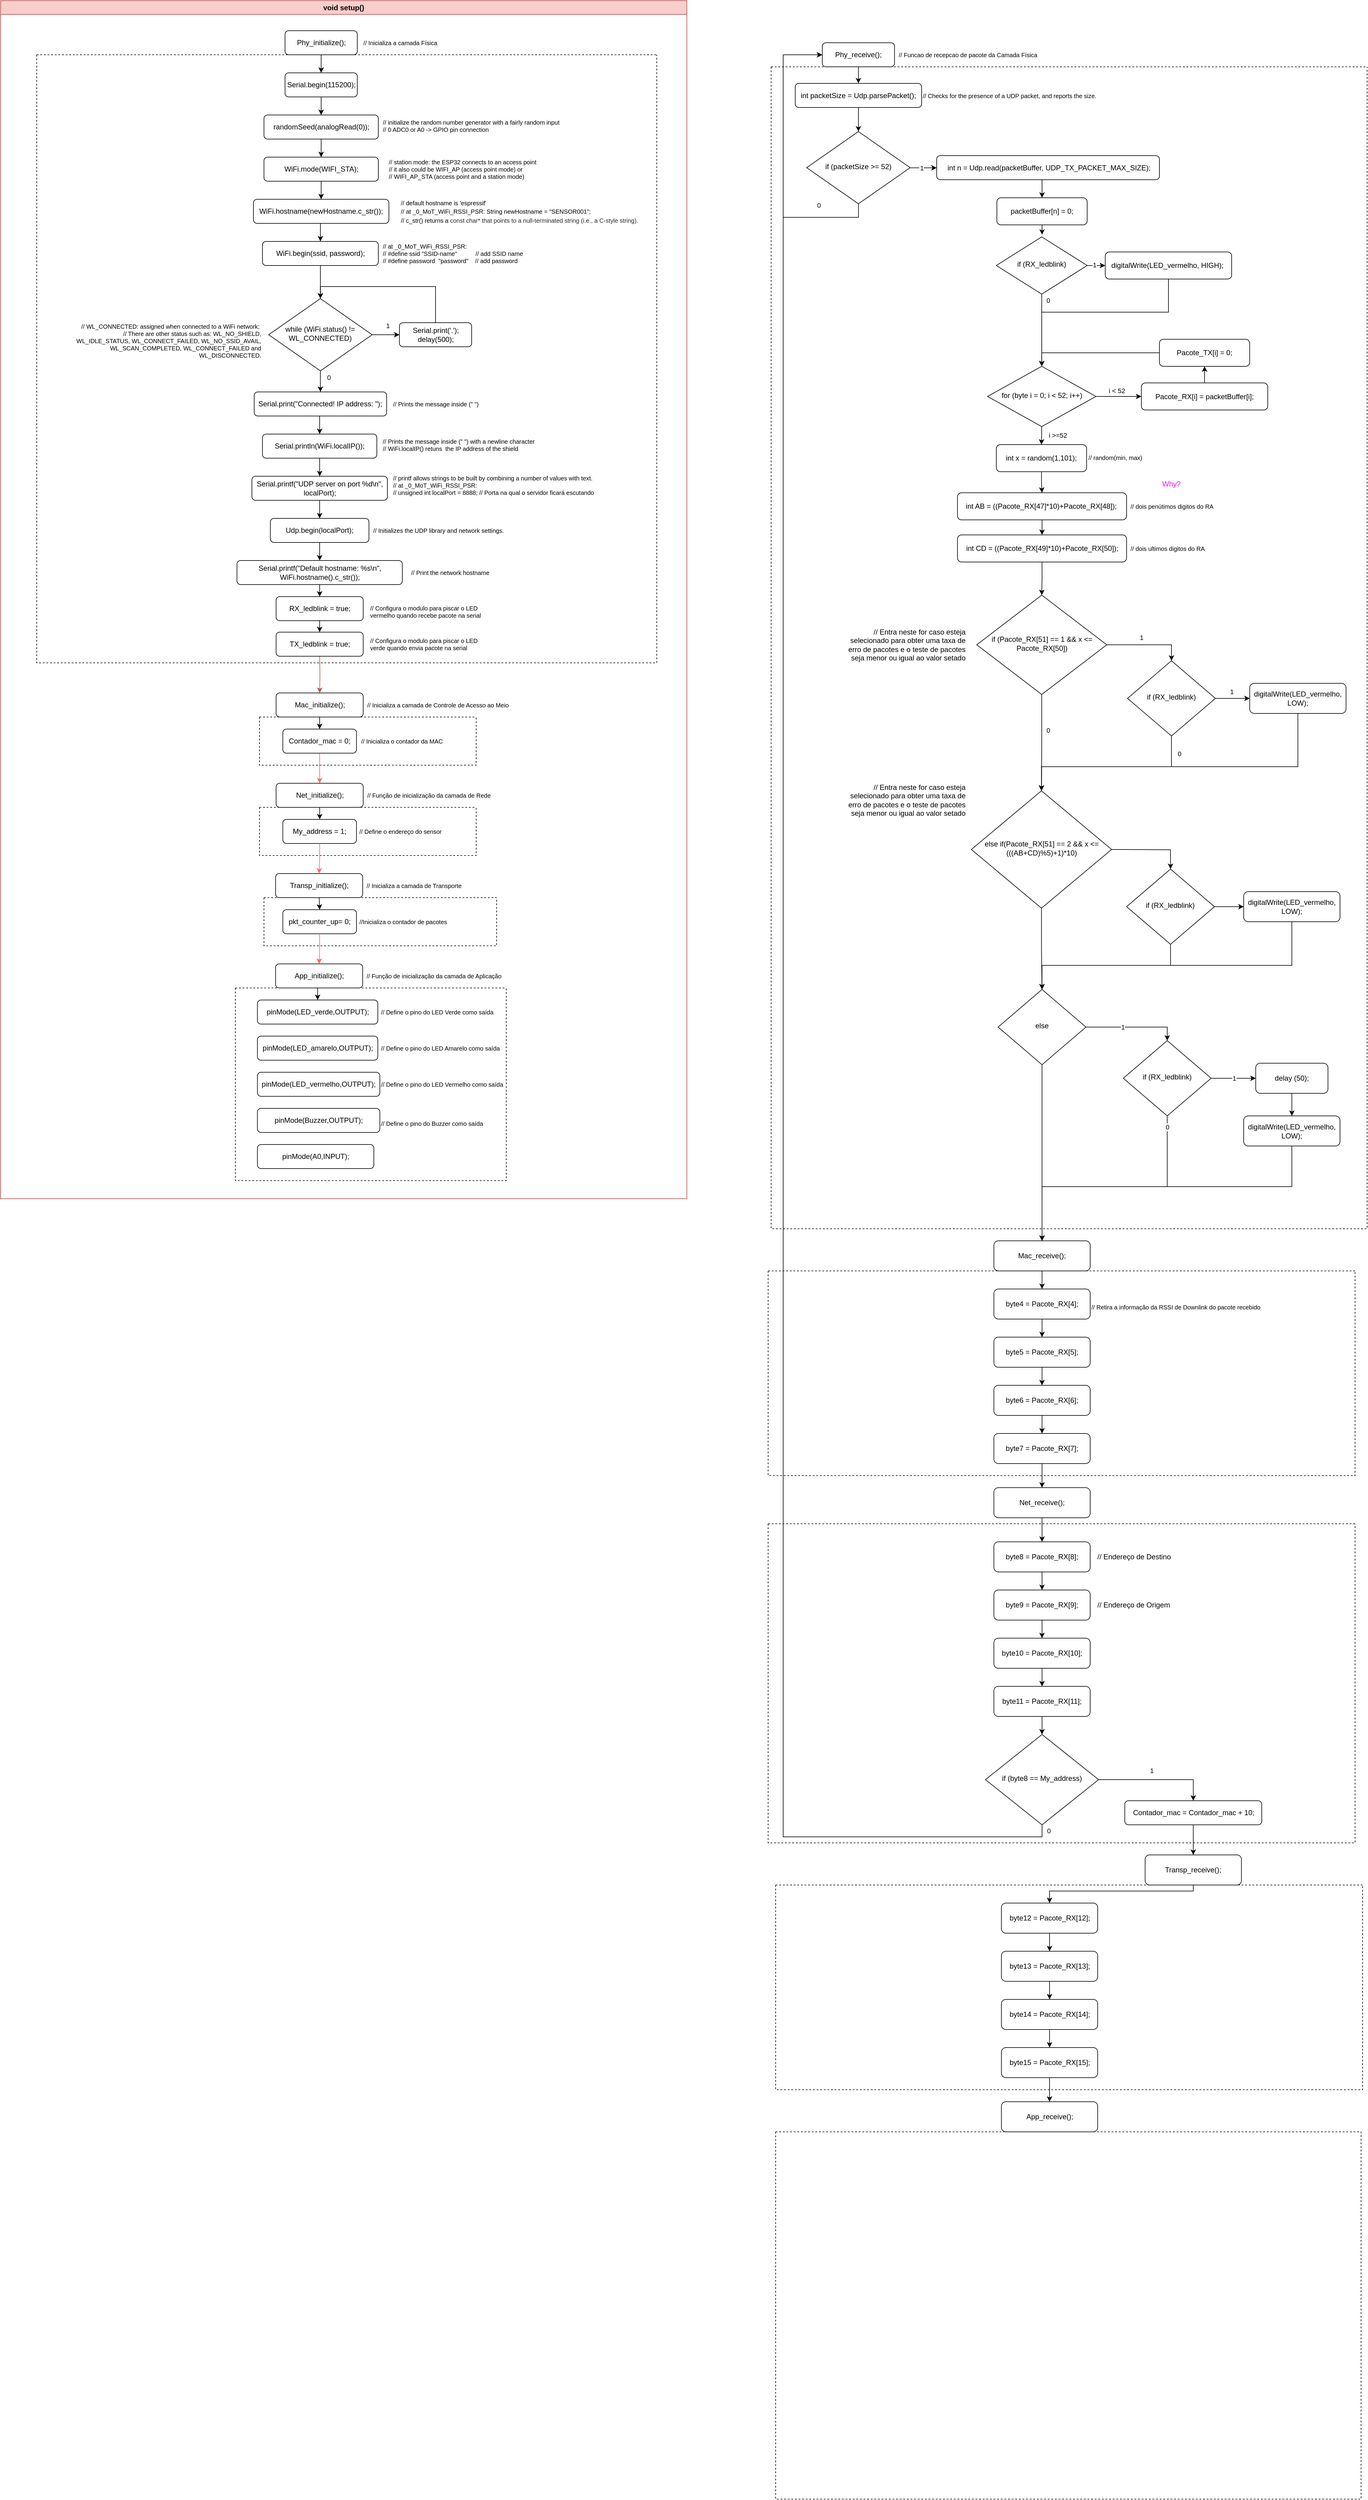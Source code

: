 <mxfile version="21.6.8" type="device">
  <diagram id="C5RBs43oDa-KdzZeNtuy" name="Page-1">
    <mxGraphModel dx="2154" dy="722" grid="1" gridSize="10" guides="1" tooltips="1" connect="1" arrows="1" fold="1" page="1" pageScale="1" pageWidth="827" pageHeight="1169" math="0" shadow="0">
      <root>
        <mxCell id="WIyWlLk6GJQsqaUBKTNV-0" />
        <mxCell id="WIyWlLk6GJQsqaUBKTNV-1" parent="WIyWlLk6GJQsqaUBKTNV-0" />
        <mxCell id="w10u0I4R-5wKoDeYUzOQ-50" value="" style="swimlane;startSize=0;dashed=1;" parent="WIyWlLk6GJQsqaUBKTNV-1" vertex="1">
          <mxGeometry x="-710" y="190" width="1030" height="1010" as="geometry">
            <mxRectangle x="-190" y="170" width="50" height="40" as="alternateBounds" />
          </mxGeometry>
        </mxCell>
        <mxCell id="w10u0I4R-5wKoDeYUzOQ-2" style="edgeStyle=orthogonalEdgeStyle;rounded=0;orthogonalLoop=1;jettySize=auto;html=1;exitX=0.5;exitY=1;exitDx=0;exitDy=0;entryX=0.5;entryY=0;entryDx=0;entryDy=0;" parent="WIyWlLk6GJQsqaUBKTNV-1" source="w10u0I4R-5wKoDeYUzOQ-0" edge="1">
          <mxGeometry relative="1" as="geometry">
            <mxPoint x="-237.5" y="220" as="targetPoint" />
          </mxGeometry>
        </mxCell>
        <mxCell id="w10u0I4R-5wKoDeYUzOQ-0" value="Phy_initialize();" style="rounded=1;whiteSpace=wrap;html=1;fontSize=12;glass=0;strokeWidth=1;shadow=0;" parent="WIyWlLk6GJQsqaUBKTNV-1" vertex="1">
          <mxGeometry x="-297.5" y="150" width="120" height="40" as="geometry" />
        </mxCell>
        <mxCell id="w10u0I4R-5wKoDeYUzOQ-5" value="" style="shape=image;verticalLabelPosition=bottom;labelBackgroundColor=default;verticalAlign=top;aspect=fixed;imageAspect=0;image=https://user-images.githubusercontent.com/58916022/220213432-7506cd64-24e6-46b8-ab33-38d8ec6e18b0.PNG;" parent="WIyWlLk6GJQsqaUBKTNV-1" vertex="1">
          <mxGeometry x="-466.19" y="2190" width="542.39" height="443" as="geometry" />
        </mxCell>
        <mxCell id="w10u0I4R-5wKoDeYUzOQ-11" value="&lt;div style=&quot;&quot;&gt;&lt;span style=&quot;background-color: initial; font-size: 10px;&quot;&gt;// default hostname is &#39;espressif&#39;&lt;/span&gt;&lt;br&gt;&lt;/div&gt;&lt;font style=&quot;font-size: 10px;&quot;&gt;&lt;span style=&quot;&quot;&gt;// at _0_MoT_WiFi_RSSI_PSR:&amp;nbsp;String newHostname = &quot;SENSOR001&quot;;&amp;nbsp; &lt;br&gt;//&amp;nbsp;&lt;/span&gt;&lt;span style=&quot;&quot;&gt;c_str()&amp;nbsp;returns a&amp;nbsp;&lt;/span&gt;&lt;code style=&quot;font-size: var(--_pr-code-fs); margin: 0px; padding: var(--su2) var(--su4); border: 0px; font-variant-numeric: inherit; font-variant-east-asian: inherit; font-variant-alternates: inherit; font-stretch: inherit; line-height: inherit; font-family: var(--ff-mono); font-optical-sizing: inherit; font-kerning: inherit; font-feature-settings: inherit; font-variation-settings: inherit; vertical-align: baseline; box-sizing: inherit; background-color: var(--black-075); color: rgb(35, 38, 41); border-radius: var(--br-sm);&quot;&gt;const char*&lt;/code&gt;&lt;span style=&quot;color: rgb(35, 38, 41); font-family: -apple-system, BlinkMacSystemFont, &amp;quot;Segoe UI Adjusted&amp;quot;, &amp;quot;Segoe UI&amp;quot;, &amp;quot;Liberation Sans&amp;quot;, sans-serif; background-color: rgb(255, 255, 255);&quot;&gt;&amp;nbsp;&lt;/span&gt;&lt;span style=&quot;color: rgb(35, 38, 41); background-color: rgb(255, 255, 255);&quot;&gt;&lt;font style=&quot;font-size: 10px;&quot;&gt;that points to a null-terminated string (i.e., a C-style string).&amp;nbsp;&lt;/font&gt;&lt;/span&gt;&lt;br&gt;&lt;/font&gt;" style="text;html=1;strokeColor=none;fillColor=none;align=left;verticalAlign=middle;whiteSpace=wrap;rounded=0;" parent="WIyWlLk6GJQsqaUBKTNV-1" vertex="1">
          <mxGeometry x="-107.5" y="427.5" width="467.5" height="45" as="geometry" />
        </mxCell>
        <mxCell id="EPr4zO7s-HdHdmdNWG8x-7" style="edgeStyle=orthogonalEdgeStyle;rounded=0;orthogonalLoop=1;jettySize=auto;html=1;exitX=0.5;exitY=1;exitDx=0;exitDy=0;entryX=0.5;entryY=0;entryDx=0;entryDy=0;fillColor=#f8cecc;strokeColor=#b85450;" edge="1" parent="WIyWlLk6GJQsqaUBKTNV-1" target="EPr4zO7s-HdHdmdNWG8x-0">
          <mxGeometry relative="1" as="geometry">
            <mxPoint x="-240.005" y="1189" as="sourcePoint" />
          </mxGeometry>
        </mxCell>
        <mxCell id="EPr4zO7s-HdHdmdNWG8x-4" style="edgeStyle=orthogonalEdgeStyle;rounded=0;orthogonalLoop=1;jettySize=auto;html=1;exitX=0.5;exitY=1;exitDx=0;exitDy=0;entryX=0.5;entryY=0;entryDx=0;entryDy=0;" edge="1" parent="WIyWlLk6GJQsqaUBKTNV-1" source="EPr4zO7s-HdHdmdNWG8x-0" target="EPr4zO7s-HdHdmdNWG8x-3">
          <mxGeometry relative="1" as="geometry" />
        </mxCell>
        <mxCell id="EPr4zO7s-HdHdmdNWG8x-0" value="Mac_initialize();" style="rounded=1;whiteSpace=wrap;html=1;fontSize=12;glass=0;strokeWidth=1;shadow=0;" vertex="1" parent="WIyWlLk6GJQsqaUBKTNV-1">
          <mxGeometry x="-312.35" y="1250" width="144.69" height="40" as="geometry" />
        </mxCell>
        <mxCell id="EPr4zO7s-HdHdmdNWG8x-1" value="// Inicializa a camada Física" style="text;html=1;strokeColor=none;fillColor=none;align=center;verticalAlign=middle;whiteSpace=wrap;rounded=0;fontSize=10;" vertex="1" parent="WIyWlLk6GJQsqaUBKTNV-1">
          <mxGeometry x="-176" y="155" width="140" height="30" as="geometry" />
        </mxCell>
        <mxCell id="EPr4zO7s-HdHdmdNWG8x-2" value="// Inicializa a camada de Controle de Acesso ao Meio" style="text;html=1;strokeColor=none;fillColor=none;align=left;verticalAlign=middle;whiteSpace=wrap;rounded=0;fontSize=10;" vertex="1" parent="WIyWlLk6GJQsqaUBKTNV-1">
          <mxGeometry x="-162.65" y="1255" width="262.65" height="30" as="geometry" />
        </mxCell>
        <mxCell id="EPr4zO7s-HdHdmdNWG8x-71" style="edgeStyle=orthogonalEdgeStyle;rounded=0;orthogonalLoop=1;jettySize=auto;html=1;entryX=0.5;entryY=0;entryDx=0;entryDy=0;strokeColor=#FF6666;" edge="1" parent="WIyWlLk6GJQsqaUBKTNV-1" source="EPr4zO7s-HdHdmdNWG8x-3" target="EPr4zO7s-HdHdmdNWG8x-25">
          <mxGeometry relative="1" as="geometry" />
        </mxCell>
        <mxCell id="EPr4zO7s-HdHdmdNWG8x-3" value="Contador_mac = 0;" style="rounded=1;whiteSpace=wrap;html=1;fontSize=12;glass=0;strokeWidth=1;shadow=0;" vertex="1" parent="WIyWlLk6GJQsqaUBKTNV-1">
          <mxGeometry x="-301.18" y="1310" width="122.35" height="40" as="geometry" />
        </mxCell>
        <mxCell id="EPr4zO7s-HdHdmdNWG8x-5" value="// Inicializa o contador da MAC" style="text;html=1;strokeColor=none;fillColor=none;align=left;verticalAlign=middle;whiteSpace=wrap;rounded=0;fontSize=10;" vertex="1" parent="WIyWlLk6GJQsqaUBKTNV-1">
          <mxGeometry x="-173.12" y="1315" width="230" height="30" as="geometry" />
        </mxCell>
        <mxCell id="EPr4zO7s-HdHdmdNWG8x-72" style="edgeStyle=orthogonalEdgeStyle;rounded=0;orthogonalLoop=1;jettySize=auto;html=1;entryX=0.5;entryY=0;entryDx=0;entryDy=0;" edge="1" parent="WIyWlLk6GJQsqaUBKTNV-1" source="EPr4zO7s-HdHdmdNWG8x-25" target="EPr4zO7s-HdHdmdNWG8x-28">
          <mxGeometry relative="1" as="geometry" />
        </mxCell>
        <mxCell id="EPr4zO7s-HdHdmdNWG8x-25" value="Net_initialize();" style="rounded=1;whiteSpace=wrap;html=1;fontSize=12;glass=0;strokeWidth=1;shadow=0;" vertex="1" parent="WIyWlLk6GJQsqaUBKTNV-1">
          <mxGeometry x="-312.35" y="1400" width="144.69" height="40" as="geometry" />
        </mxCell>
        <mxCell id="EPr4zO7s-HdHdmdNWG8x-26" value="// Função de inicialização da camada de Rede" style="text;html=1;strokeColor=none;fillColor=none;align=left;verticalAlign=middle;whiteSpace=wrap;rounded=0;fontSize=10;" vertex="1" parent="WIyWlLk6GJQsqaUBKTNV-1">
          <mxGeometry x="-162.65" y="1405" width="262.65" height="30" as="geometry" />
        </mxCell>
        <mxCell id="EPr4zO7s-HdHdmdNWG8x-27" value="" style="swimlane;startSize=0;dashed=1;" vertex="1" parent="WIyWlLk6GJQsqaUBKTNV-1">
          <mxGeometry x="-339.99" y="1440" width="359.99" height="80" as="geometry">
            <mxRectangle x="180.01" y="1420" width="50" height="40" as="alternateBounds" />
          </mxGeometry>
        </mxCell>
        <mxCell id="EPr4zO7s-HdHdmdNWG8x-28" value="My_address = 1;" style="rounded=1;whiteSpace=wrap;html=1;fontSize=12;glass=0;strokeWidth=1;shadow=0;" vertex="1" parent="EPr4zO7s-HdHdmdNWG8x-27">
          <mxGeometry x="38.81" y="20" width="122.35" height="40" as="geometry" />
        </mxCell>
        <mxCell id="EPr4zO7s-HdHdmdNWG8x-6" value="" style="swimlane;startSize=0;dashed=1;" vertex="1" parent="WIyWlLk6GJQsqaUBKTNV-1">
          <mxGeometry x="-339.99" y="1290" width="359.99" height="80" as="geometry">
            <mxRectangle x="180.01" y="1270" width="50" height="40" as="alternateBounds" />
          </mxGeometry>
        </mxCell>
        <mxCell id="EPr4zO7s-HdHdmdNWG8x-29" value="// Define o endereço do sensor" style="text;html=1;strokeColor=none;fillColor=none;align=left;verticalAlign=middle;whiteSpace=wrap;rounded=0;fontSize=10;" vertex="1" parent="WIyWlLk6GJQsqaUBKTNV-1">
          <mxGeometry x="-176" y="1465" width="230" height="30" as="geometry" />
        </mxCell>
        <mxCell id="EPr4zO7s-HdHdmdNWG8x-30" style="edgeStyle=orthogonalEdgeStyle;rounded=0;orthogonalLoop=1;jettySize=auto;html=1;exitX=0.5;exitY=1;exitDx=0;exitDy=0;entryX=0.5;entryY=0;entryDx=0;entryDy=0;" edge="1" parent="WIyWlLk6GJQsqaUBKTNV-1" source="EPr4zO7s-HdHdmdNWG8x-31" target="EPr4zO7s-HdHdmdNWG8x-33">
          <mxGeometry relative="1" as="geometry" />
        </mxCell>
        <mxCell id="EPr4zO7s-HdHdmdNWG8x-31" value="Serial.begin(115200);" style="rounded=1;whiteSpace=wrap;html=1;fontSize=12;glass=0;strokeWidth=1;shadow=0;" vertex="1" parent="WIyWlLk6GJQsqaUBKTNV-1">
          <mxGeometry x="-297.5" y="220" width="120" height="40" as="geometry" />
        </mxCell>
        <mxCell id="EPr4zO7s-HdHdmdNWG8x-32" style="edgeStyle=orthogonalEdgeStyle;rounded=0;orthogonalLoop=1;jettySize=auto;html=1;exitX=0.5;exitY=1;exitDx=0;exitDy=0;entryX=0.5;entryY=0;entryDx=0;entryDy=0;" edge="1" parent="WIyWlLk6GJQsqaUBKTNV-1" source="EPr4zO7s-HdHdmdNWG8x-33" target="EPr4zO7s-HdHdmdNWG8x-36">
          <mxGeometry relative="1" as="geometry" />
        </mxCell>
        <mxCell id="EPr4zO7s-HdHdmdNWG8x-33" value="randomSeed(analogRead(0));" style="rounded=1;whiteSpace=wrap;html=1;fontSize=12;glass=0;strokeWidth=1;shadow=0;" vertex="1" parent="WIyWlLk6GJQsqaUBKTNV-1">
          <mxGeometry x="-332.5" y="290" width="190" height="40" as="geometry" />
        </mxCell>
        <mxCell id="EPr4zO7s-HdHdmdNWG8x-34" value="// initialize the random number generator with a fairly random input&lt;br style=&quot;font-size: 10px;&quot;&gt;// 0 ADC0 or A0 -&amp;gt; GPIO pin connection" style="text;html=1;strokeColor=none;fillColor=none;align=left;verticalAlign=middle;whiteSpace=wrap;rounded=0;fontSize=10;" vertex="1" parent="WIyWlLk6GJQsqaUBKTNV-1">
          <mxGeometry x="-137.5" y="285" width="300" height="45" as="geometry" />
        </mxCell>
        <mxCell id="EPr4zO7s-HdHdmdNWG8x-35" style="edgeStyle=orthogonalEdgeStyle;rounded=0;orthogonalLoop=1;jettySize=auto;html=1;exitX=0.5;exitY=1;exitDx=0;exitDy=0;" edge="1" parent="WIyWlLk6GJQsqaUBKTNV-1" source="EPr4zO7s-HdHdmdNWG8x-36" target="EPr4zO7s-HdHdmdNWG8x-39">
          <mxGeometry relative="1" as="geometry" />
        </mxCell>
        <mxCell id="EPr4zO7s-HdHdmdNWG8x-36" value="WiFi.mode(WIFI_STA);" style="rounded=1;whiteSpace=wrap;html=1;fontSize=12;glass=0;strokeWidth=1;shadow=0;" vertex="1" parent="WIyWlLk6GJQsqaUBKTNV-1">
          <mxGeometry x="-332.5" y="360" width="190" height="40" as="geometry" />
        </mxCell>
        <mxCell id="EPr4zO7s-HdHdmdNWG8x-37" value="// station mode: the ESP32 connects to an access point&lt;br style=&quot;font-size: 10px;&quot;&gt;// it also could be&amp;nbsp;WIFI_AP (access point mode) or&lt;br style=&quot;font-size: 10px;&quot;&gt;// WIFI_AP_STA (access point and a station mode)" style="text;html=1;strokeColor=none;fillColor=none;align=left;verticalAlign=middle;whiteSpace=wrap;rounded=0;fontSize=10;" vertex="1" parent="WIyWlLk6GJQsqaUBKTNV-1">
          <mxGeometry x="-127.5" y="360" width="280" height="40" as="geometry" />
        </mxCell>
        <mxCell id="EPr4zO7s-HdHdmdNWG8x-38" style="edgeStyle=orthogonalEdgeStyle;rounded=0;orthogonalLoop=1;jettySize=auto;html=1;exitX=0.5;exitY=1;exitDx=0;exitDy=0;entryX=0.5;entryY=0;entryDx=0;entryDy=0;" edge="1" parent="WIyWlLk6GJQsqaUBKTNV-1" source="EPr4zO7s-HdHdmdNWG8x-39" target="EPr4zO7s-HdHdmdNWG8x-41">
          <mxGeometry relative="1" as="geometry" />
        </mxCell>
        <mxCell id="EPr4zO7s-HdHdmdNWG8x-39" value="WiFi.hostname(newHostname.c_str());" style="rounded=1;whiteSpace=wrap;html=1;fontSize=12;glass=0;strokeWidth=1;shadow=0;" vertex="1" parent="WIyWlLk6GJQsqaUBKTNV-1">
          <mxGeometry x="-350" y="430" width="225" height="40" as="geometry" />
        </mxCell>
        <mxCell id="EPr4zO7s-HdHdmdNWG8x-40" style="edgeStyle=orthogonalEdgeStyle;rounded=0;orthogonalLoop=1;jettySize=auto;html=1;exitX=0.5;exitY=1;exitDx=0;exitDy=0;entryX=0.5;entryY=0;entryDx=0;entryDy=0;" edge="1" parent="WIyWlLk6GJQsqaUBKTNV-1" source="EPr4zO7s-HdHdmdNWG8x-41" target="EPr4zO7s-HdHdmdNWG8x-47">
          <mxGeometry relative="1" as="geometry" />
        </mxCell>
        <mxCell id="EPr4zO7s-HdHdmdNWG8x-41" value="WiFi.begin(ssid, password);" style="rounded=1;whiteSpace=wrap;html=1;fontSize=12;glass=0;strokeWidth=1;shadow=0;" vertex="1" parent="WIyWlLk6GJQsqaUBKTNV-1">
          <mxGeometry x="-335" y="500" width="192.5" height="40" as="geometry" />
        </mxCell>
        <mxCell id="EPr4zO7s-HdHdmdNWG8x-42" value="&lt;font style=&quot;font-size: 10px;&quot;&gt;// at _0_MoT_WiFi_RSSI_PSR:&lt;br style=&quot;font-size: 10px;&quot;&gt;// #define ssid &quot;SSID-name&quot;&amp;nbsp; &amp;nbsp; &amp;nbsp; &amp;nbsp; &amp;nbsp; &amp;nbsp;// add SSID name&lt;/font&gt;&lt;div style=&quot;font-size: 10px;&quot;&gt;&lt;font style=&quot;font-size: 10px;&quot;&gt;// #define password&amp;nbsp; &quot;password&quot;&amp;nbsp; &amp;nbsp; // add password&lt;/font&gt;&lt;/div&gt;" style="text;html=1;strokeColor=none;fillColor=none;align=left;verticalAlign=middle;whiteSpace=wrap;rounded=0;fontSize=10;" vertex="1" parent="WIyWlLk6GJQsqaUBKTNV-1">
          <mxGeometry x="-137.5" y="497.5" width="320" height="45" as="geometry" />
        </mxCell>
        <mxCell id="EPr4zO7s-HdHdmdNWG8x-43" style="edgeStyle=orthogonalEdgeStyle;rounded=0;orthogonalLoop=1;jettySize=auto;html=1;entryX=0;entryY=0.5;entryDx=0;entryDy=0;" edge="1" parent="WIyWlLk6GJQsqaUBKTNV-1" source="EPr4zO7s-HdHdmdNWG8x-47" target="EPr4zO7s-HdHdmdNWG8x-49">
          <mxGeometry relative="1" as="geometry" />
        </mxCell>
        <mxCell id="EPr4zO7s-HdHdmdNWG8x-44" value="1" style="edgeLabel;html=1;align=center;verticalAlign=middle;resizable=0;points=[];" vertex="1" connectable="0" parent="EPr4zO7s-HdHdmdNWG8x-43">
          <mxGeometry x="0.257" y="2" relative="1" as="geometry">
            <mxPoint x="-3" y="-13" as="offset" />
          </mxGeometry>
        </mxCell>
        <mxCell id="EPr4zO7s-HdHdmdNWG8x-45" style="edgeStyle=orthogonalEdgeStyle;rounded=0;orthogonalLoop=1;jettySize=auto;html=1;exitX=0.5;exitY=1;exitDx=0;exitDy=0;" edge="1" parent="WIyWlLk6GJQsqaUBKTNV-1" source="EPr4zO7s-HdHdmdNWG8x-47" target="EPr4zO7s-HdHdmdNWG8x-51">
          <mxGeometry relative="1" as="geometry" />
        </mxCell>
        <mxCell id="EPr4zO7s-HdHdmdNWG8x-46" value="0" style="edgeLabel;html=1;align=center;verticalAlign=middle;resizable=0;points=[];" vertex="1" connectable="0" parent="EPr4zO7s-HdHdmdNWG8x-45">
          <mxGeometry x="-0.385" relative="1" as="geometry">
            <mxPoint x="14" as="offset" />
          </mxGeometry>
        </mxCell>
        <mxCell id="EPr4zO7s-HdHdmdNWG8x-47" value="&lt;font style=&quot;font-size: 12px;&quot;&gt;while (WiFi.status() != WL_CONNECTED)&lt;/font&gt;" style="rhombus;whiteSpace=wrap;html=1;shadow=0;fontFamily=Helvetica;fontSize=10;align=center;strokeWidth=1;spacing=6;spacingTop=-4;" vertex="1" parent="WIyWlLk6GJQsqaUBKTNV-1">
          <mxGeometry x="-324.69" y="595" width="171.87" height="120" as="geometry" />
        </mxCell>
        <mxCell id="EPr4zO7s-HdHdmdNWG8x-48" style="edgeStyle=orthogonalEdgeStyle;rounded=0;orthogonalLoop=1;jettySize=auto;html=1;entryX=0.5;entryY=0;entryDx=0;entryDy=0;" edge="1" parent="WIyWlLk6GJQsqaUBKTNV-1" source="EPr4zO7s-HdHdmdNWG8x-49" target="EPr4zO7s-HdHdmdNWG8x-47">
          <mxGeometry relative="1" as="geometry">
            <Array as="points">
              <mxPoint x="-47.5" y="575" />
              <mxPoint x="-238.5" y="575" />
            </Array>
          </mxGeometry>
        </mxCell>
        <mxCell id="EPr4zO7s-HdHdmdNWG8x-49" value="&lt;div&gt;Serial.print(&#39;.&#39;);&lt;/div&gt;&lt;div&gt;delay(500);&lt;/div&gt;" style="rounded=1;whiteSpace=wrap;html=1;fontSize=12;glass=0;strokeWidth=1;shadow=0;" vertex="1" parent="WIyWlLk6GJQsqaUBKTNV-1">
          <mxGeometry x="-107.5" y="635" width="120" height="40" as="geometry" />
        </mxCell>
        <mxCell id="EPr4zO7s-HdHdmdNWG8x-50" style="edgeStyle=orthogonalEdgeStyle;rounded=0;orthogonalLoop=1;jettySize=auto;html=1;exitX=0.5;exitY=1;exitDx=0;exitDy=0;entryX=0.5;entryY=0;entryDx=0;entryDy=0;" edge="1" parent="WIyWlLk6GJQsqaUBKTNV-1" source="EPr4zO7s-HdHdmdNWG8x-51" target="EPr4zO7s-HdHdmdNWG8x-53">
          <mxGeometry relative="1" as="geometry" />
        </mxCell>
        <mxCell id="EPr4zO7s-HdHdmdNWG8x-51" value="Serial.print(&quot;Connected! IP address: &quot;);" style="rounded=1;whiteSpace=wrap;html=1;fontSize=12;glass=0;strokeWidth=1;shadow=0;" vertex="1" parent="WIyWlLk6GJQsqaUBKTNV-1">
          <mxGeometry x="-348.75" y="750" width="220" height="40" as="geometry" />
        </mxCell>
        <mxCell id="EPr4zO7s-HdHdmdNWG8x-52" style="edgeStyle=orthogonalEdgeStyle;rounded=0;orthogonalLoop=1;jettySize=auto;html=1;exitX=0.5;exitY=1;exitDx=0;exitDy=0;entryX=0.5;entryY=0;entryDx=0;entryDy=0;" edge="1" parent="WIyWlLk6GJQsqaUBKTNV-1" source="EPr4zO7s-HdHdmdNWG8x-53" target="EPr4zO7s-HdHdmdNWG8x-55">
          <mxGeometry relative="1" as="geometry" />
        </mxCell>
        <mxCell id="EPr4zO7s-HdHdmdNWG8x-53" value="Serial.println(WiFi.localIP());" style="rounded=1;whiteSpace=wrap;html=1;fontSize=12;glass=0;strokeWidth=1;shadow=0;" vertex="1" parent="WIyWlLk6GJQsqaUBKTNV-1">
          <mxGeometry x="-335" y="820" width="190" height="40" as="geometry" />
        </mxCell>
        <mxCell id="EPr4zO7s-HdHdmdNWG8x-54" style="edgeStyle=orthogonalEdgeStyle;rounded=0;orthogonalLoop=1;jettySize=auto;html=1;exitX=0.5;exitY=1;exitDx=0;exitDy=0;entryX=0.5;entryY=0;entryDx=0;entryDy=0;" edge="1" parent="WIyWlLk6GJQsqaUBKTNV-1" source="EPr4zO7s-HdHdmdNWG8x-55" target="EPr4zO7s-HdHdmdNWG8x-57">
          <mxGeometry relative="1" as="geometry" />
        </mxCell>
        <mxCell id="EPr4zO7s-HdHdmdNWG8x-55" value="Serial.printf(&quot;UDP server on port %d\n&quot;, localPort);" style="rounded=1;whiteSpace=wrap;html=1;fontSize=12;glass=0;strokeWidth=1;shadow=0;" vertex="1" parent="WIyWlLk6GJQsqaUBKTNV-1">
          <mxGeometry x="-352.5" y="890" width="225" height="40" as="geometry" />
        </mxCell>
        <mxCell id="EPr4zO7s-HdHdmdNWG8x-56" style="edgeStyle=orthogonalEdgeStyle;rounded=0;orthogonalLoop=1;jettySize=auto;html=1;exitX=0.5;exitY=1;exitDx=0;exitDy=0;entryX=0.5;entryY=0;entryDx=0;entryDy=0;" edge="1" parent="WIyWlLk6GJQsqaUBKTNV-1" source="EPr4zO7s-HdHdmdNWG8x-57" target="EPr4zO7s-HdHdmdNWG8x-59">
          <mxGeometry relative="1" as="geometry" />
        </mxCell>
        <mxCell id="EPr4zO7s-HdHdmdNWG8x-57" value="Udp.begin(localPort);" style="rounded=1;whiteSpace=wrap;html=1;fontSize=12;glass=0;strokeWidth=1;shadow=0;" vertex="1" parent="WIyWlLk6GJQsqaUBKTNV-1">
          <mxGeometry x="-321.88" y="960" width="163.76" height="40" as="geometry" />
        </mxCell>
        <mxCell id="EPr4zO7s-HdHdmdNWG8x-58" style="edgeStyle=orthogonalEdgeStyle;rounded=0;orthogonalLoop=1;jettySize=auto;html=1;exitX=0.5;exitY=1;exitDx=0;exitDy=0;entryX=0.5;entryY=0;entryDx=0;entryDy=0;" edge="1" parent="WIyWlLk6GJQsqaUBKTNV-1" source="EPr4zO7s-HdHdmdNWG8x-59" target="EPr4zO7s-HdHdmdNWG8x-61">
          <mxGeometry relative="1" as="geometry" />
        </mxCell>
        <mxCell id="EPr4zO7s-HdHdmdNWG8x-59" value="Serial.printf(&quot;Default hostname: %s\n&quot;, WiFi.hostname().c_str());" style="rounded=1;whiteSpace=wrap;html=1;fontSize=12;glass=0;strokeWidth=1;shadow=0;" vertex="1" parent="WIyWlLk6GJQsqaUBKTNV-1">
          <mxGeometry x="-377.34" y="1030" width="274.69" height="40" as="geometry" />
        </mxCell>
        <mxCell id="EPr4zO7s-HdHdmdNWG8x-60" style="edgeStyle=orthogonalEdgeStyle;rounded=0;orthogonalLoop=1;jettySize=auto;html=1;exitX=0.5;exitY=1;exitDx=0;exitDy=0;entryX=0.5;entryY=0;entryDx=0;entryDy=0;" edge="1" parent="WIyWlLk6GJQsqaUBKTNV-1" source="EPr4zO7s-HdHdmdNWG8x-61" target="EPr4zO7s-HdHdmdNWG8x-62">
          <mxGeometry relative="1" as="geometry" />
        </mxCell>
        <mxCell id="EPr4zO7s-HdHdmdNWG8x-61" value="RX_ledblink = true;" style="rounded=1;whiteSpace=wrap;html=1;fontSize=12;glass=0;strokeWidth=1;shadow=0;" vertex="1" parent="WIyWlLk6GJQsqaUBKTNV-1">
          <mxGeometry x="-312.35" y="1090" width="144.69" height="40" as="geometry" />
        </mxCell>
        <mxCell id="EPr4zO7s-HdHdmdNWG8x-62" value="TX_ledblink = true;" style="rounded=1;whiteSpace=wrap;html=1;fontSize=12;glass=0;strokeWidth=1;shadow=0;" vertex="1" parent="WIyWlLk6GJQsqaUBKTNV-1">
          <mxGeometry x="-312.35" y="1149" width="144.69" height="40" as="geometry" />
        </mxCell>
        <mxCell id="EPr4zO7s-HdHdmdNWG8x-63" value="//&amp;nbsp;Configura o modulo para piscar o LED verde quando envia pacote na serial" style="text;html=1;strokeColor=none;fillColor=none;align=left;verticalAlign=middle;whiteSpace=wrap;rounded=0;fontSize=10;" vertex="1" parent="WIyWlLk6GJQsqaUBKTNV-1">
          <mxGeometry x="-158.12" y="1154" width="200" height="30" as="geometry" />
        </mxCell>
        <mxCell id="EPr4zO7s-HdHdmdNWG8x-64" value="// Configura o modulo para piscar o LED vermelho quando recebe pacote na serial" style="text;html=1;strokeColor=none;fillColor=none;align=left;verticalAlign=middle;whiteSpace=wrap;rounded=0;fontSize=10;" vertex="1" parent="WIyWlLk6GJQsqaUBKTNV-1">
          <mxGeometry x="-158.12" y="1100" width="208.12" height="30" as="geometry" />
        </mxCell>
        <mxCell id="EPr4zO7s-HdHdmdNWG8x-65" value="&lt;div&gt;// WL_CONNECTED: assigned when connected to a WiFi network;&amp;nbsp;&lt;/div&gt;&lt;div&gt;// There are other status such as: WL_NO_SHIELD, WL_IDLE_STATUS, WL_CONNECT_FAILED, WL_NO_SSID_AVAIL, WL_SCAN_COMPLETED, WL_CONNECT_FAILED and WL_DISCONNECTED.&lt;/div&gt;" style="text;html=1;strokeColor=none;fillColor=none;align=right;verticalAlign=middle;whiteSpace=wrap;rounded=0;fontSize=10;" vertex="1" parent="WIyWlLk6GJQsqaUBKTNV-1">
          <mxGeometry x="-645" y="615" width="310" height="100" as="geometry" />
        </mxCell>
        <mxCell id="EPr4zO7s-HdHdmdNWG8x-66" value="&lt;font style=&quot;font-size: 10px;&quot;&gt;// Prints the message inside (&quot; &quot;)&lt;/font&gt;" style="text;html=1;strokeColor=none;fillColor=none;align=left;verticalAlign=middle;whiteSpace=wrap;rounded=0;" vertex="1" parent="WIyWlLk6GJQsqaUBKTNV-1">
          <mxGeometry x="-120" y="755" width="160" height="30" as="geometry" />
        </mxCell>
        <mxCell id="EPr4zO7s-HdHdmdNWG8x-67" value="&lt;font style=&quot;font-size: 10px;&quot;&gt;// Prints the message inside (&quot; &quot;) with a newline character&lt;br&gt;//&amp;nbsp;WiFi.localIP() retuns&amp;nbsp;&amp;nbsp;the IP address of the shield&lt;br&gt;&lt;/font&gt;" style="text;html=1;strokeColor=none;fillColor=none;align=left;verticalAlign=middle;whiteSpace=wrap;rounded=0;fontSize=10;" vertex="1" parent="WIyWlLk6GJQsqaUBKTNV-1">
          <mxGeometry x="-137.5" y="815" width="267.5" height="45" as="geometry" />
        </mxCell>
        <mxCell id="EPr4zO7s-HdHdmdNWG8x-68" value="//&amp;nbsp;printf allows strings to be built by combining a number of values with text.&lt;br&gt;&lt;div&gt;// at _0_MoT_WiFi_RSSI_PSR:&lt;/div&gt;&lt;div&gt;// unsigned int localPort = 8888; // Porta na qual o servidor ficará escutando&lt;/div&gt;" style="text;html=1;strokeColor=none;fillColor=none;align=left;verticalAlign=middle;whiteSpace=wrap;rounded=0;fontSize=10;" vertex="1" parent="WIyWlLk6GJQsqaUBKTNV-1">
          <mxGeometry x="-120" y="890" width="350" height="30" as="geometry" />
        </mxCell>
        <mxCell id="EPr4zO7s-HdHdmdNWG8x-69" value="// Initializes the UDP library and network settings." style="text;html=1;strokeColor=none;fillColor=none;align=left;verticalAlign=middle;whiteSpace=wrap;rounded=0;fontSize=10;" vertex="1" parent="WIyWlLk6GJQsqaUBKTNV-1">
          <mxGeometry x="-152.82" y="965" width="230" height="30" as="geometry" />
        </mxCell>
        <mxCell id="EPr4zO7s-HdHdmdNWG8x-70" value="// Print the network hostname" style="text;html=1;strokeColor=none;fillColor=none;align=left;verticalAlign=middle;whiteSpace=wrap;rounded=0;fontSize=10;" vertex="1" parent="WIyWlLk6GJQsqaUBKTNV-1">
          <mxGeometry x="-90" y="1042.5" width="140" height="15" as="geometry" />
        </mxCell>
        <mxCell id="EPr4zO7s-HdHdmdNWG8x-79" style="edgeStyle=orthogonalEdgeStyle;rounded=0;orthogonalLoop=1;jettySize=auto;html=1;exitX=0.5;exitY=1;exitDx=0;exitDy=0;entryX=0.5;entryY=0;entryDx=0;entryDy=0;" edge="1" parent="WIyWlLk6GJQsqaUBKTNV-1" source="EPr4zO7s-HdHdmdNWG8x-73" target="EPr4zO7s-HdHdmdNWG8x-76">
          <mxGeometry relative="1" as="geometry" />
        </mxCell>
        <mxCell id="EPr4zO7s-HdHdmdNWG8x-73" value="Transp_initialize();" style="rounded=1;whiteSpace=wrap;html=1;fontSize=12;glass=0;strokeWidth=1;shadow=0;" vertex="1" parent="WIyWlLk6GJQsqaUBKTNV-1">
          <mxGeometry x="-313.2" y="1550" width="144.69" height="40" as="geometry" />
        </mxCell>
        <mxCell id="EPr4zO7s-HdHdmdNWG8x-74" value="// Inicializa a camada de Transporte" style="text;html=1;strokeColor=none;fillColor=none;align=left;verticalAlign=middle;whiteSpace=wrap;rounded=0;fontSize=10;" vertex="1" parent="WIyWlLk6GJQsqaUBKTNV-1">
          <mxGeometry x="-163.83" y="1555" width="262.65" height="30" as="geometry" />
        </mxCell>
        <mxCell id="EPr4zO7s-HdHdmdNWG8x-75" value="" style="swimlane;startSize=0;dashed=1;" vertex="1" parent="WIyWlLk6GJQsqaUBKTNV-1">
          <mxGeometry x="-332.5" y="1590" width="386.5" height="80" as="geometry">
            <mxRectangle x="-332.5" y="1590" width="50" height="40" as="alternateBounds" />
          </mxGeometry>
        </mxCell>
        <mxCell id="EPr4zO7s-HdHdmdNWG8x-76" value="pkt_counter_up= 0;" style="rounded=1;whiteSpace=wrap;html=1;fontSize=12;glass=0;strokeWidth=1;shadow=0;" vertex="1" parent="EPr4zO7s-HdHdmdNWG8x-75">
          <mxGeometry x="31.33" y="20" width="122.35" height="40" as="geometry" />
        </mxCell>
        <mxCell id="EPr4zO7s-HdHdmdNWG8x-77" value="//Inicializa o contador de pacotes" style="text;html=1;strokeColor=none;fillColor=none;align=left;verticalAlign=middle;whiteSpace=wrap;rounded=0;fontSize=10;" vertex="1" parent="EPr4zO7s-HdHdmdNWG8x-75">
          <mxGeometry x="156.5" y="25" width="230" height="30" as="geometry" />
        </mxCell>
        <mxCell id="EPr4zO7s-HdHdmdNWG8x-78" style="edgeStyle=orthogonalEdgeStyle;rounded=0;orthogonalLoop=1;jettySize=auto;html=1;exitX=0.5;exitY=1;exitDx=0;exitDy=0;entryX=0.5;entryY=0;entryDx=0;entryDy=0;strokeColor=#FF6666;" edge="1" parent="WIyWlLk6GJQsqaUBKTNV-1" source="EPr4zO7s-HdHdmdNWG8x-28" target="EPr4zO7s-HdHdmdNWG8x-73">
          <mxGeometry relative="1" as="geometry" />
        </mxCell>
        <mxCell id="EPr4zO7s-HdHdmdNWG8x-86" style="edgeStyle=orthogonalEdgeStyle;rounded=0;orthogonalLoop=1;jettySize=auto;html=1;exitX=0.5;exitY=1;exitDx=0;exitDy=0;entryX=0.5;entryY=0;entryDx=0;entryDy=0;" edge="1" parent="WIyWlLk6GJQsqaUBKTNV-1" source="EPr4zO7s-HdHdmdNWG8x-80" target="EPr4zO7s-HdHdmdNWG8x-83">
          <mxGeometry relative="1" as="geometry" />
        </mxCell>
        <mxCell id="EPr4zO7s-HdHdmdNWG8x-80" value="App_initialize();" style="rounded=1;whiteSpace=wrap;html=1;fontSize=12;glass=0;strokeWidth=1;shadow=0;" vertex="1" parent="WIyWlLk6GJQsqaUBKTNV-1">
          <mxGeometry x="-313.2" y="1700" width="144.69" height="40" as="geometry" />
        </mxCell>
        <mxCell id="EPr4zO7s-HdHdmdNWG8x-81" style="edgeStyle=orthogonalEdgeStyle;rounded=0;orthogonalLoop=1;jettySize=auto;html=1;exitX=0.5;exitY=1;exitDx=0;exitDy=0;entryX=0.5;entryY=0;entryDx=0;entryDy=0;fontColor=#FF6666;strokeColor=#FF6666;" edge="1" parent="WIyWlLk6GJQsqaUBKTNV-1" source="EPr4zO7s-HdHdmdNWG8x-76" target="EPr4zO7s-HdHdmdNWG8x-80">
          <mxGeometry relative="1" as="geometry" />
        </mxCell>
        <mxCell id="EPr4zO7s-HdHdmdNWG8x-82" value="" style="swimlane;startSize=0;dashed=1;" vertex="1" parent="WIyWlLk6GJQsqaUBKTNV-1">
          <mxGeometry x="-380" y="1740" width="450" height="320" as="geometry">
            <mxRectangle x="180.01" y="1420" width="50" height="40" as="alternateBounds" />
          </mxGeometry>
        </mxCell>
        <mxCell id="EPr4zO7s-HdHdmdNWG8x-83" value="pinMode(LED_verde,OUTPUT);" style="rounded=1;whiteSpace=wrap;html=1;fontSize=12;glass=0;strokeWidth=1;shadow=0;" vertex="1" parent="EPr4zO7s-HdHdmdNWG8x-82">
          <mxGeometry x="36.63" y="20" width="200.01" height="40" as="geometry" />
        </mxCell>
        <mxCell id="EPr4zO7s-HdHdmdNWG8x-87" value="pinMode(LED_amarelo,OUTPUT);" style="rounded=1;whiteSpace=wrap;html=1;fontSize=12;glass=0;strokeWidth=1;shadow=0;" vertex="1" parent="EPr4zO7s-HdHdmdNWG8x-82">
          <mxGeometry x="36.63" y="80" width="200.01" height="40" as="geometry" />
        </mxCell>
        <mxCell id="EPr4zO7s-HdHdmdNWG8x-88" value="pinMode(LED_vermelho,OUTPUT);" style="rounded=1;whiteSpace=wrap;html=1;fontSize=12;glass=0;strokeWidth=1;shadow=0;" vertex="1" parent="EPr4zO7s-HdHdmdNWG8x-82">
          <mxGeometry x="36.63" y="140" width="203.37" height="40" as="geometry" />
        </mxCell>
        <mxCell id="EPr4zO7s-HdHdmdNWG8x-89" value="pinMode(Buzzer,OUTPUT);" style="rounded=1;whiteSpace=wrap;html=1;fontSize=12;glass=0;strokeWidth=1;shadow=0;" vertex="1" parent="EPr4zO7s-HdHdmdNWG8x-82">
          <mxGeometry x="36.63" y="200" width="203.37" height="40" as="geometry" />
        </mxCell>
        <mxCell id="EPr4zO7s-HdHdmdNWG8x-96" value="pinMode(A0,INPUT);" style="rounded=1;whiteSpace=wrap;html=1;fontSize=12;glass=0;strokeWidth=1;shadow=0;" vertex="1" parent="EPr4zO7s-HdHdmdNWG8x-82">
          <mxGeometry x="36.63" y="260" width="193.37" height="40" as="geometry" />
        </mxCell>
        <mxCell id="EPr4zO7s-HdHdmdNWG8x-84" value="// Define o pino do LED Verde como saída" style="text;html=1;strokeColor=none;fillColor=none;align=left;verticalAlign=middle;whiteSpace=wrap;rounded=0;fontSize=10;" vertex="1" parent="EPr4zO7s-HdHdmdNWG8x-82">
          <mxGeometry x="240" y="25" width="210" height="30" as="geometry" />
        </mxCell>
        <mxCell id="EPr4zO7s-HdHdmdNWG8x-105" value="// Define o pino do LED Amarelo como saída" style="text;html=1;strokeColor=none;fillColor=none;align=left;verticalAlign=middle;whiteSpace=wrap;rounded=0;fontSize=10;" vertex="1" parent="EPr4zO7s-HdHdmdNWG8x-82">
          <mxGeometry x="240" y="85" width="210" height="30" as="geometry" />
        </mxCell>
        <mxCell id="EPr4zO7s-HdHdmdNWG8x-106" value="// Define o pino do LED Vermelho como saída" style="text;html=1;strokeColor=none;fillColor=none;align=left;verticalAlign=middle;whiteSpace=wrap;rounded=0;fontSize=10;" vertex="1" parent="EPr4zO7s-HdHdmdNWG8x-82">
          <mxGeometry x="240" y="145" width="210" height="30" as="geometry" />
        </mxCell>
        <mxCell id="EPr4zO7s-HdHdmdNWG8x-107" value="// Define o pino do Buzzer como saída" style="text;html=1;strokeColor=none;fillColor=none;align=left;verticalAlign=middle;whiteSpace=wrap;rounded=0;fontSize=10;" vertex="1" parent="EPr4zO7s-HdHdmdNWG8x-82">
          <mxGeometry x="240" y="210" width="210" height="30" as="geometry" />
        </mxCell>
        <mxCell id="EPr4zO7s-HdHdmdNWG8x-85" value="// Função de inicialização da camada de Aplicação&amp;nbsp;" style="text;html=1;strokeColor=none;fillColor=none;align=left;verticalAlign=middle;whiteSpace=wrap;rounded=0;fontSize=10;" vertex="1" parent="WIyWlLk6GJQsqaUBKTNV-1">
          <mxGeometry x="-163.83" y="1705" width="230" height="30" as="geometry" />
        </mxCell>
        <mxCell id="EPr4zO7s-HdHdmdNWG8x-223" style="edgeStyle=orthogonalEdgeStyle;rounded=0;orthogonalLoop=1;jettySize=auto;html=1;exitX=0.5;exitY=1;exitDx=0;exitDy=0;" edge="1" parent="WIyWlLk6GJQsqaUBKTNV-1" source="EPr4zO7s-HdHdmdNWG8x-109" target="EPr4zO7s-HdHdmdNWG8x-112">
          <mxGeometry relative="1" as="geometry" />
        </mxCell>
        <mxCell id="EPr4zO7s-HdHdmdNWG8x-109" value="Phy_receive();" style="rounded=1;whiteSpace=wrap;html=1;fontSize=12;glass=0;strokeWidth=1;shadow=0;" vertex="1" parent="WIyWlLk6GJQsqaUBKTNV-1">
          <mxGeometry x="595" y="170" width="120" height="40" as="geometry" />
        </mxCell>
        <mxCell id="EPr4zO7s-HdHdmdNWG8x-110" value="void setup()" style="swimlane;whiteSpace=wrap;html=1;fillColor=#f8cecc;strokeColor=#b85450;" vertex="1" parent="WIyWlLk6GJQsqaUBKTNV-1">
          <mxGeometry x="-770" y="100" width="1140" height="1990" as="geometry" />
        </mxCell>
        <mxCell id="EPr4zO7s-HdHdmdNWG8x-111" value="// Funcao de recepcao de pacote da Camada Física" style="text;html=1;strokeColor=none;fillColor=none;align=left;verticalAlign=middle;whiteSpace=wrap;rounded=0;fontSize=10;" vertex="1" parent="WIyWlLk6GJQsqaUBKTNV-1">
          <mxGeometry x="720" y="175" width="240" height="30" as="geometry" />
        </mxCell>
        <mxCell id="EPr4zO7s-HdHdmdNWG8x-113" value="" style="swimlane;startSize=0;dashed=1;fontSize=10;align=left;" vertex="1" parent="WIyWlLk6GJQsqaUBKTNV-1">
          <mxGeometry x="510" y="210" width="990" height="1930" as="geometry" />
        </mxCell>
        <mxCell id="EPr4zO7s-HdHdmdNWG8x-117" style="edgeStyle=orthogonalEdgeStyle;rounded=0;orthogonalLoop=1;jettySize=auto;html=1;entryX=0.5;entryY=0;entryDx=0;entryDy=0;" edge="1" parent="EPr4zO7s-HdHdmdNWG8x-113" source="EPr4zO7s-HdHdmdNWG8x-112" target="EPr4zO7s-HdHdmdNWG8x-115">
          <mxGeometry relative="1" as="geometry" />
        </mxCell>
        <mxCell id="EPr4zO7s-HdHdmdNWG8x-112" value="int packetSize = Udp.parsePacket();" style="rounded=1;whiteSpace=wrap;html=1;fontSize=12;glass=0;strokeWidth=1;shadow=0;" vertex="1" parent="EPr4zO7s-HdHdmdNWG8x-113">
          <mxGeometry x="40" y="27.5" width="210" height="40" as="geometry" />
        </mxCell>
        <mxCell id="EPr4zO7s-HdHdmdNWG8x-114" value="// Checks for the presence of a UDP packet, and reports the size." style="text;html=1;strokeColor=none;fillColor=none;align=left;verticalAlign=middle;whiteSpace=wrap;rounded=0;fontSize=10;" vertex="1" parent="EPr4zO7s-HdHdmdNWG8x-113">
          <mxGeometry x="250" y="32.5" width="295" height="30" as="geometry" />
        </mxCell>
        <mxCell id="EPr4zO7s-HdHdmdNWG8x-115" value="&lt;font style=&quot;font-size: 12px;&quot;&gt;if (packetSize &amp;gt;= 52)&lt;/font&gt;" style="rhombus;whiteSpace=wrap;html=1;shadow=0;fontFamily=Helvetica;fontSize=10;align=center;strokeWidth=1;spacing=6;spacingTop=-4;" vertex="1" parent="EPr4zO7s-HdHdmdNWG8x-113">
          <mxGeometry x="59.06" y="107.5" width="171.87" height="120" as="geometry" />
        </mxCell>
        <mxCell id="EPr4zO7s-HdHdmdNWG8x-122" style="edgeStyle=orthogonalEdgeStyle;rounded=0;orthogonalLoop=1;jettySize=auto;html=1;exitX=0.5;exitY=1;exitDx=0;exitDy=0;entryX=0.5;entryY=0;entryDx=0;entryDy=0;" edge="1" parent="EPr4zO7s-HdHdmdNWG8x-113" source="EPr4zO7s-HdHdmdNWG8x-116" target="EPr4zO7s-HdHdmdNWG8x-121">
          <mxGeometry relative="1" as="geometry" />
        </mxCell>
        <mxCell id="EPr4zO7s-HdHdmdNWG8x-116" value="&amp;nbsp;int n = Udp.read(packetBuffer, UDP_TX_PACKET_MAX_SIZE);" style="rounded=1;whiteSpace=wrap;html=1;fontSize=12;glass=0;strokeWidth=1;shadow=0;" vertex="1" parent="EPr4zO7s-HdHdmdNWG8x-113">
          <mxGeometry x="275" y="147.5" width="370" height="40" as="geometry" />
        </mxCell>
        <mxCell id="EPr4zO7s-HdHdmdNWG8x-118" style="edgeStyle=orthogonalEdgeStyle;rounded=0;orthogonalLoop=1;jettySize=auto;html=1;entryX=0;entryY=0.5;entryDx=0;entryDy=0;" edge="1" parent="EPr4zO7s-HdHdmdNWG8x-113">
          <mxGeometry relative="1" as="geometry">
            <mxPoint x="230.93" y="167.77" as="sourcePoint" />
            <mxPoint x="275" y="167.77" as="targetPoint" />
          </mxGeometry>
        </mxCell>
        <mxCell id="EPr4zO7s-HdHdmdNWG8x-119" value="1" style="edgeLabel;html=1;align=center;verticalAlign=middle;resizable=0;points=[];" vertex="1" connectable="0" parent="EPr4zO7s-HdHdmdNWG8x-118">
          <mxGeometry x="-0.198" y="1" relative="1" as="geometry">
            <mxPoint as="offset" />
          </mxGeometry>
        </mxCell>
        <mxCell id="EPr4zO7s-HdHdmdNWG8x-120" value="1&lt;br&gt;" style="edgeLabel;html=1;align=center;verticalAlign=middle;resizable=0;points=[];" vertex="1" connectable="0" parent="EPr4zO7s-HdHdmdNWG8x-118">
          <mxGeometry x="-0.156" relative="1" as="geometry">
            <mxPoint as="offset" />
          </mxGeometry>
        </mxCell>
        <mxCell id="EPr4zO7s-HdHdmdNWG8x-124" style="edgeStyle=orthogonalEdgeStyle;rounded=0;orthogonalLoop=1;jettySize=auto;html=1;exitX=0.5;exitY=1;exitDx=0;exitDy=0;entryX=0.504;entryY=-0.039;entryDx=0;entryDy=0;entryPerimeter=0;" edge="1" parent="EPr4zO7s-HdHdmdNWG8x-113" source="EPr4zO7s-HdHdmdNWG8x-121" target="EPr4zO7s-HdHdmdNWG8x-123">
          <mxGeometry relative="1" as="geometry" />
        </mxCell>
        <mxCell id="EPr4zO7s-HdHdmdNWG8x-121" value="packetBuffer[n] = 0;" style="rounded=1;whiteSpace=wrap;html=1;fontSize=12;glass=0;strokeWidth=1;shadow=0;" vertex="1" parent="EPr4zO7s-HdHdmdNWG8x-113">
          <mxGeometry x="375" y="217.5" width="150" height="45" as="geometry" />
        </mxCell>
        <mxCell id="EPr4zO7s-HdHdmdNWG8x-126" style="edgeStyle=orthogonalEdgeStyle;rounded=0;orthogonalLoop=1;jettySize=auto;html=1;entryX=0;entryY=0.5;entryDx=0;entryDy=0;" edge="1" parent="EPr4zO7s-HdHdmdNWG8x-113" source="EPr4zO7s-HdHdmdNWG8x-123" target="EPr4zO7s-HdHdmdNWG8x-125">
          <mxGeometry relative="1" as="geometry" />
        </mxCell>
        <mxCell id="EPr4zO7s-HdHdmdNWG8x-127" value="1" style="edgeLabel;html=1;align=center;verticalAlign=middle;resizable=0;points=[];" vertex="1" connectable="0" parent="EPr4zO7s-HdHdmdNWG8x-126">
          <mxGeometry x="0.256" y="1" relative="1" as="geometry">
            <mxPoint as="offset" />
          </mxGeometry>
        </mxCell>
        <mxCell id="EPr4zO7s-HdHdmdNWG8x-123" value="&lt;font style=&quot;font-size: 12px;&quot;&gt;if (RX_ledblink)&lt;/font&gt;" style="rhombus;whiteSpace=wrap;html=1;shadow=0;fontFamily=Helvetica;fontSize=10;align=center;strokeWidth=1;spacing=6;spacingTop=-4;" vertex="1" parent="EPr4zO7s-HdHdmdNWG8x-113">
          <mxGeometry x="374.06" y="282.5" width="150.94" height="95" as="geometry" />
        </mxCell>
        <mxCell id="EPr4zO7s-HdHdmdNWG8x-125" value="digitalWrite(LED_vermelho, HIGH);&amp;nbsp;" style="rounded=1;whiteSpace=wrap;html=1;fontSize=12;glass=0;strokeWidth=1;shadow=0;" vertex="1" parent="EPr4zO7s-HdHdmdNWG8x-113">
          <mxGeometry x="555" y="307.5" width="210" height="45" as="geometry" />
        </mxCell>
        <mxCell id="EPr4zO7s-HdHdmdNWG8x-163" style="edgeStyle=orthogonalEdgeStyle;rounded=0;orthogonalLoop=1;jettySize=auto;html=1;exitX=0;exitY=0.5;exitDx=0;exitDy=0;entryX=0.5;entryY=0;entryDx=0;entryDy=0;" edge="1" parent="EPr4zO7s-HdHdmdNWG8x-113" source="EPr4zO7s-HdHdmdNWG8x-136" target="EPr4zO7s-HdHdmdNWG8x-128">
          <mxGeometry relative="1" as="geometry" />
        </mxCell>
        <mxCell id="EPr4zO7s-HdHdmdNWG8x-136" value="Pacote_TX[i] = 0;" style="rounded=1;whiteSpace=wrap;html=1;fontSize=12;glass=0;strokeWidth=1;shadow=0;" vertex="1" parent="EPr4zO7s-HdHdmdNWG8x-113">
          <mxGeometry x="645" y="452.5" width="150" height="45" as="geometry" />
        </mxCell>
        <mxCell id="EPr4zO7s-HdHdmdNWG8x-162" style="edgeStyle=orthogonalEdgeStyle;rounded=0;orthogonalLoop=1;jettySize=auto;html=1;exitX=0.5;exitY=0;exitDx=0;exitDy=0;entryX=0.5;entryY=1;entryDx=0;entryDy=0;" edge="1" parent="EPr4zO7s-HdHdmdNWG8x-113" source="EPr4zO7s-HdHdmdNWG8x-137" target="EPr4zO7s-HdHdmdNWG8x-136">
          <mxGeometry relative="1" as="geometry" />
        </mxCell>
        <mxCell id="EPr4zO7s-HdHdmdNWG8x-137" value="Pacote_RX[i] = packetBuffer[i];" style="rounded=1;whiteSpace=wrap;html=1;fontSize=12;glass=0;strokeWidth=1;shadow=0;" vertex="1" parent="EPr4zO7s-HdHdmdNWG8x-113">
          <mxGeometry x="615" y="525" width="210" height="45" as="geometry" />
        </mxCell>
        <mxCell id="EPr4zO7s-HdHdmdNWG8x-160" style="edgeStyle=orthogonalEdgeStyle;rounded=0;orthogonalLoop=1;jettySize=auto;html=1;exitX=1;exitY=0.5;exitDx=0;exitDy=0;entryX=0;entryY=0.5;entryDx=0;entryDy=0;" edge="1" parent="EPr4zO7s-HdHdmdNWG8x-113" source="EPr4zO7s-HdHdmdNWG8x-128" target="EPr4zO7s-HdHdmdNWG8x-137">
          <mxGeometry relative="1" as="geometry" />
        </mxCell>
        <mxCell id="EPr4zO7s-HdHdmdNWG8x-161" value="i &amp;lt; 52" style="edgeLabel;html=1;align=center;verticalAlign=middle;resizable=0;points=[];" vertex="1" connectable="0" parent="EPr4zO7s-HdHdmdNWG8x-160">
          <mxGeometry x="-0.082" y="2" relative="1" as="geometry">
            <mxPoint y="-8" as="offset" />
          </mxGeometry>
        </mxCell>
        <mxCell id="EPr4zO7s-HdHdmdNWG8x-166" style="edgeStyle=orthogonalEdgeStyle;rounded=0;orthogonalLoop=1;jettySize=auto;html=1;exitX=0.5;exitY=1;exitDx=0;exitDy=0;entryX=0.5;entryY=0;entryDx=0;entryDy=0;" edge="1" parent="EPr4zO7s-HdHdmdNWG8x-113" source="EPr4zO7s-HdHdmdNWG8x-128" target="EPr4zO7s-HdHdmdNWG8x-164">
          <mxGeometry relative="1" as="geometry" />
        </mxCell>
        <mxCell id="EPr4zO7s-HdHdmdNWG8x-167" value="i &amp;gt;=52" style="edgeLabel;html=1;align=center;verticalAlign=middle;resizable=0;points=[];" vertex="1" connectable="0" parent="EPr4zO7s-HdHdmdNWG8x-166">
          <mxGeometry x="-0.069" relative="1" as="geometry">
            <mxPoint x="26" as="offset" />
          </mxGeometry>
        </mxCell>
        <mxCell id="EPr4zO7s-HdHdmdNWG8x-128" value="&lt;font style=&quot;font-size: 12px;&quot;&gt;for (byte i = 0; i &amp;lt; 52; i++)&lt;/font&gt;" style="rhombus;whiteSpace=wrap;html=1;shadow=0;fontFamily=Helvetica;fontSize=10;align=center;strokeWidth=1;spacing=6;spacingTop=-4;" vertex="1" parent="EPr4zO7s-HdHdmdNWG8x-113">
          <mxGeometry x="359.53" y="497.5" width="180" height="100" as="geometry" />
        </mxCell>
        <mxCell id="EPr4zO7s-HdHdmdNWG8x-129" style="edgeStyle=orthogonalEdgeStyle;rounded=0;orthogonalLoop=1;jettySize=auto;html=1;exitX=0.5;exitY=1;exitDx=0;exitDy=0;entryX=0.5;entryY=0;entryDx=0;entryDy=0;" edge="1" parent="EPr4zO7s-HdHdmdNWG8x-113" source="EPr4zO7s-HdHdmdNWG8x-123" target="EPr4zO7s-HdHdmdNWG8x-128">
          <mxGeometry relative="1" as="geometry" />
        </mxCell>
        <mxCell id="EPr4zO7s-HdHdmdNWG8x-130" value="0" style="edgeLabel;html=1;align=center;verticalAlign=middle;resizable=0;points=[];" vertex="1" connectable="0" parent="EPr4zO7s-HdHdmdNWG8x-129">
          <mxGeometry x="-0.303" y="-1" relative="1" as="geometry">
            <mxPoint x="11" y="-32" as="offset" />
          </mxGeometry>
        </mxCell>
        <mxCell id="EPr4zO7s-HdHdmdNWG8x-135" style="edgeStyle=orthogonalEdgeStyle;rounded=0;orthogonalLoop=1;jettySize=auto;html=1;entryX=0.5;entryY=0;entryDx=0;entryDy=0;" edge="1" parent="EPr4zO7s-HdHdmdNWG8x-113" source="EPr4zO7s-HdHdmdNWG8x-125" target="EPr4zO7s-HdHdmdNWG8x-128">
          <mxGeometry relative="1" as="geometry">
            <Array as="points">
              <mxPoint x="660" y="407.5" />
              <mxPoint x="449" y="407.5" />
            </Array>
          </mxGeometry>
        </mxCell>
        <mxCell id="EPr4zO7s-HdHdmdNWG8x-174" style="edgeStyle=orthogonalEdgeStyle;rounded=0;orthogonalLoop=1;jettySize=auto;html=1;entryX=0.5;entryY=0;entryDx=0;entryDy=0;" edge="1" parent="EPr4zO7s-HdHdmdNWG8x-113" source="EPr4zO7s-HdHdmdNWG8x-164" target="EPr4zO7s-HdHdmdNWG8x-168">
          <mxGeometry relative="1" as="geometry" />
        </mxCell>
        <mxCell id="EPr4zO7s-HdHdmdNWG8x-164" value="int x = random(1,101);" style="rounded=1;whiteSpace=wrap;html=1;fontSize=12;glass=0;strokeWidth=1;shadow=0;" vertex="1" parent="EPr4zO7s-HdHdmdNWG8x-113">
          <mxGeometry x="374.06" y="627.5" width="150" height="45" as="geometry" />
        </mxCell>
        <mxCell id="EPr4zO7s-HdHdmdNWG8x-165" value="//&amp;nbsp;random(min, max)" style="text;html=1;strokeColor=none;fillColor=none;align=left;verticalAlign=middle;whiteSpace=wrap;rounded=0;fontSize=10;" vertex="1" parent="EPr4zO7s-HdHdmdNWG8x-113">
          <mxGeometry x="525" y="635" width="210" height="27.5" as="geometry" />
        </mxCell>
        <mxCell id="EPr4zO7s-HdHdmdNWG8x-175" style="edgeStyle=orthogonalEdgeStyle;rounded=0;orthogonalLoop=1;jettySize=auto;html=1;exitX=0.5;exitY=1;exitDx=0;exitDy=0;" edge="1" parent="EPr4zO7s-HdHdmdNWG8x-113" source="EPr4zO7s-HdHdmdNWG8x-168" target="EPr4zO7s-HdHdmdNWG8x-171">
          <mxGeometry relative="1" as="geometry" />
        </mxCell>
        <mxCell id="EPr4zO7s-HdHdmdNWG8x-168" value="int AB = ((Pacote_RX[47]*10)+Pacote_RX[48]);&amp;nbsp;" style="rounded=1;whiteSpace=wrap;html=1;fontSize=12;glass=0;strokeWidth=1;shadow=0;" vertex="1" parent="EPr4zO7s-HdHdmdNWG8x-113">
          <mxGeometry x="309.53" y="707.5" width="280.94" height="45" as="geometry" />
        </mxCell>
        <mxCell id="EPr4zO7s-HdHdmdNWG8x-169" value="Why?" style="text;html=1;strokeColor=none;fillColor=none;align=center;verticalAlign=middle;whiteSpace=wrap;rounded=0;fontColor=#FF00FF;" vertex="1" parent="EPr4zO7s-HdHdmdNWG8x-113">
          <mxGeometry x="635" y="677.5" width="60" height="30" as="geometry" />
        </mxCell>
        <mxCell id="EPr4zO7s-HdHdmdNWG8x-170" value="// dois penútimos digitos do RA" style="text;html=1;strokeColor=none;fillColor=none;align=left;verticalAlign=middle;whiteSpace=wrap;rounded=0;fontSize=10;" vertex="1" parent="EPr4zO7s-HdHdmdNWG8x-113">
          <mxGeometry x="595" y="716.25" width="210" height="27.5" as="geometry" />
        </mxCell>
        <mxCell id="EPr4zO7s-HdHdmdNWG8x-176" style="edgeStyle=orthogonalEdgeStyle;rounded=0;orthogonalLoop=1;jettySize=auto;html=1;exitX=0.5;exitY=1;exitDx=0;exitDy=0;entryX=0.5;entryY=0;entryDx=0;entryDy=0;" edge="1" parent="EPr4zO7s-HdHdmdNWG8x-113" source="EPr4zO7s-HdHdmdNWG8x-171" target="EPr4zO7s-HdHdmdNWG8x-173">
          <mxGeometry relative="1" as="geometry" />
        </mxCell>
        <mxCell id="EPr4zO7s-HdHdmdNWG8x-171" value="int CD = ((Pacote_RX[49]*10)+Pacote_RX[50]);" style="rounded=1;whiteSpace=wrap;html=1;fontSize=12;glass=0;strokeWidth=1;shadow=0;" vertex="1" parent="EPr4zO7s-HdHdmdNWG8x-113">
          <mxGeometry x="309.53" y="777.5" width="280.94" height="45" as="geometry" />
        </mxCell>
        <mxCell id="EPr4zO7s-HdHdmdNWG8x-172" value="// dois ultimos digitos do RA" style="text;html=1;strokeColor=none;fillColor=none;align=left;verticalAlign=middle;whiteSpace=wrap;rounded=0;fontSize=10;" vertex="1" parent="EPr4zO7s-HdHdmdNWG8x-113">
          <mxGeometry x="595" y="786.25" width="210" height="27.5" as="geometry" />
        </mxCell>
        <mxCell id="EPr4zO7s-HdHdmdNWG8x-179" style="edgeStyle=orthogonalEdgeStyle;rounded=0;orthogonalLoop=1;jettySize=auto;html=1;exitX=1;exitY=0.5;exitDx=0;exitDy=0;entryX=0.5;entryY=0;entryDx=0;entryDy=0;" edge="1" parent="EPr4zO7s-HdHdmdNWG8x-113" source="EPr4zO7s-HdHdmdNWG8x-173" target="EPr4zO7s-HdHdmdNWG8x-178">
          <mxGeometry relative="1" as="geometry" />
        </mxCell>
        <mxCell id="EPr4zO7s-HdHdmdNWG8x-180" value="1" style="edgeLabel;html=1;align=center;verticalAlign=middle;resizable=0;points=[];" vertex="1" connectable="0" parent="EPr4zO7s-HdHdmdNWG8x-179">
          <mxGeometry x="-0.075" y="1" relative="1" as="geometry">
            <mxPoint x="-5" y="-11" as="offset" />
          </mxGeometry>
        </mxCell>
        <mxCell id="EPr4zO7s-HdHdmdNWG8x-185" style="edgeStyle=orthogonalEdgeStyle;rounded=0;orthogonalLoop=1;jettySize=auto;html=1;entryX=0.5;entryY=0;entryDx=0;entryDy=0;" edge="1" parent="EPr4zO7s-HdHdmdNWG8x-113" source="EPr4zO7s-HdHdmdNWG8x-173" target="EPr4zO7s-HdHdmdNWG8x-184">
          <mxGeometry relative="1" as="geometry" />
        </mxCell>
        <mxCell id="EPr4zO7s-HdHdmdNWG8x-186" value="0" style="edgeLabel;html=1;align=center;verticalAlign=middle;resizable=0;points=[];" vertex="1" connectable="0" parent="EPr4zO7s-HdHdmdNWG8x-185">
          <mxGeometry x="-0.175" y="-2" relative="1" as="geometry">
            <mxPoint x="12" y="-7" as="offset" />
          </mxGeometry>
        </mxCell>
        <mxCell id="EPr4zO7s-HdHdmdNWG8x-173" value="&lt;font style=&quot;font-size: 12px;&quot;&gt;if (Pacote_RX[51] == 1 &amp;amp;&amp;amp; x &amp;lt;= Pacote_RX[50])&lt;/font&gt;" style="rhombus;whiteSpace=wrap;html=1;shadow=0;fontFamily=Helvetica;fontSize=10;align=center;strokeWidth=1;spacing=6;spacingTop=-4;" vertex="1" parent="EPr4zO7s-HdHdmdNWG8x-113">
          <mxGeometry x="341.56" y="877.5" width="215.94" height="165" as="geometry" />
        </mxCell>
        <mxCell id="EPr4zO7s-HdHdmdNWG8x-177" value="// Entra neste for caso esteja selecionado para obter uma taxa de erro de pacotes e o teste de pacotes seja menor ou igual ao valor setado" style="text;html=1;strokeColor=none;fillColor=none;align=right;verticalAlign=middle;whiteSpace=wrap;rounded=0;" vertex="1" parent="EPr4zO7s-HdHdmdNWG8x-113">
          <mxGeometry x="115" y="915" width="210" height="90" as="geometry" />
        </mxCell>
        <mxCell id="EPr4zO7s-HdHdmdNWG8x-187" style="edgeStyle=orthogonalEdgeStyle;rounded=0;orthogonalLoop=1;jettySize=auto;html=1;exitX=0.5;exitY=1;exitDx=0;exitDy=0;entryX=0.5;entryY=0;entryDx=0;entryDy=0;" edge="1" parent="EPr4zO7s-HdHdmdNWG8x-113" source="EPr4zO7s-HdHdmdNWG8x-178" target="EPr4zO7s-HdHdmdNWG8x-184">
          <mxGeometry relative="1" as="geometry">
            <Array as="points">
              <mxPoint x="665" y="1162.5" />
              <mxPoint x="449" y="1162.5" />
            </Array>
          </mxGeometry>
        </mxCell>
        <mxCell id="EPr4zO7s-HdHdmdNWG8x-188" value="0" style="edgeLabel;html=1;align=center;verticalAlign=middle;resizable=0;points=[];" vertex="1" connectable="0" parent="EPr4zO7s-HdHdmdNWG8x-187">
          <mxGeometry x="0.128" y="1" relative="1" as="geometry">
            <mxPoint x="135" y="-23" as="offset" />
          </mxGeometry>
        </mxCell>
        <mxCell id="EPr4zO7s-HdHdmdNWG8x-178" value="&lt;font style=&quot;font-size: 12px;&quot;&gt;if (RX_ledblink)&lt;/font&gt;" style="rhombus;whiteSpace=wrap;html=1;shadow=0;fontFamily=Helvetica;fontSize=10;align=center;strokeWidth=1;spacing=6;spacingTop=-4;" vertex="1" parent="EPr4zO7s-HdHdmdNWG8x-113">
          <mxGeometry x="592.03" y="986.5" width="145.94" height="125" as="geometry" />
        </mxCell>
        <mxCell id="EPr4zO7s-HdHdmdNWG8x-195" style="edgeStyle=orthogonalEdgeStyle;rounded=0;orthogonalLoop=1;jettySize=auto;html=1;entryX=0.5;entryY=0;entryDx=0;entryDy=0;" edge="1" parent="EPr4zO7s-HdHdmdNWG8x-113" source="EPr4zO7s-HdHdmdNWG8x-181" target="EPr4zO7s-HdHdmdNWG8x-184">
          <mxGeometry relative="1" as="geometry">
            <Array as="points">
              <mxPoint x="875" y="1162.5" />
              <mxPoint x="449" y="1162.5" />
            </Array>
          </mxGeometry>
        </mxCell>
        <mxCell id="EPr4zO7s-HdHdmdNWG8x-181" value="digitalWrite(LED_vermelho, LOW);" style="rounded=1;whiteSpace=wrap;html=1;fontSize=12;glass=0;strokeWidth=1;shadow=0;" vertex="1" parent="EPr4zO7s-HdHdmdNWG8x-113">
          <mxGeometry x="795" y="1024" width="160" height="50" as="geometry" />
        </mxCell>
        <mxCell id="EPr4zO7s-HdHdmdNWG8x-182" style="edgeStyle=orthogonalEdgeStyle;rounded=0;orthogonalLoop=1;jettySize=auto;html=1;exitX=1;exitY=0.5;exitDx=0;exitDy=0;entryX=0;entryY=0.5;entryDx=0;entryDy=0;" edge="1" parent="EPr4zO7s-HdHdmdNWG8x-113" source="EPr4zO7s-HdHdmdNWG8x-178" target="EPr4zO7s-HdHdmdNWG8x-181">
          <mxGeometry relative="1" as="geometry" />
        </mxCell>
        <mxCell id="EPr4zO7s-HdHdmdNWG8x-183" value="1" style="edgeLabel;html=1;align=center;verticalAlign=middle;resizable=0;points=[];" vertex="1" connectable="0" parent="EPr4zO7s-HdHdmdNWG8x-182">
          <mxGeometry x="-0.122" y="1" relative="1" as="geometry">
            <mxPoint x="2" y="-10" as="offset" />
          </mxGeometry>
        </mxCell>
        <mxCell id="EPr4zO7s-HdHdmdNWG8x-210" style="edgeStyle=orthogonalEdgeStyle;rounded=0;orthogonalLoop=1;jettySize=auto;html=1;exitX=1;exitY=0.5;exitDx=0;exitDy=0;entryX=0.5;entryY=0;entryDx=0;entryDy=0;" edge="1" parent="EPr4zO7s-HdHdmdNWG8x-113" source="EPr4zO7s-HdHdmdNWG8x-184" target="EPr4zO7s-HdHdmdNWG8x-207">
          <mxGeometry relative="1" as="geometry">
            <Array as="points">
              <mxPoint x="586" y="1300.5" />
              <mxPoint x="663" y="1300.5" />
            </Array>
          </mxGeometry>
        </mxCell>
        <mxCell id="EPr4zO7s-HdHdmdNWG8x-214" style="edgeStyle=orthogonalEdgeStyle;rounded=0;orthogonalLoop=1;jettySize=auto;html=1;" edge="1" parent="EPr4zO7s-HdHdmdNWG8x-113" source="EPr4zO7s-HdHdmdNWG8x-184" target="EPr4zO7s-HdHdmdNWG8x-212">
          <mxGeometry relative="1" as="geometry" />
        </mxCell>
        <mxCell id="EPr4zO7s-HdHdmdNWG8x-184" value="&lt;font style=&quot;font-size: 12px;&quot;&gt;else if(Pacote_RX[51] == 2 &amp;amp;&amp;amp; x &amp;lt;= (((AB+CD)%5)+1)*10)&lt;/font&gt;" style="rhombus;whiteSpace=wrap;html=1;shadow=0;fontFamily=Helvetica;fontSize=10;align=center;strokeWidth=1;spacing=6;spacingTop=-4;" vertex="1" parent="EPr4zO7s-HdHdmdNWG8x-113">
          <mxGeometry x="332.58" y="1202.5" width="232.97" height="195" as="geometry" />
        </mxCell>
        <mxCell id="EPr4zO7s-HdHdmdNWG8x-196" value="// Entra neste for caso esteja selecionado para obter uma taxa de erro de pacotes e o teste de pacotes seja menor ou igual ao valor setado" style="text;html=1;strokeColor=none;fillColor=none;align=right;verticalAlign=middle;whiteSpace=wrap;rounded=0;" vertex="1" parent="EPr4zO7s-HdHdmdNWG8x-113">
          <mxGeometry x="115" y="1172.5" width="210" height="90" as="geometry" />
        </mxCell>
        <mxCell id="EPr4zO7s-HdHdmdNWG8x-211" style="edgeStyle=orthogonalEdgeStyle;rounded=0;orthogonalLoop=1;jettySize=auto;html=1;exitX=1;exitY=0.5;exitDx=0;exitDy=0;entryX=0;entryY=0.5;entryDx=0;entryDy=0;" edge="1" parent="EPr4zO7s-HdHdmdNWG8x-113" source="EPr4zO7s-HdHdmdNWG8x-207" target="EPr4zO7s-HdHdmdNWG8x-208">
          <mxGeometry relative="1" as="geometry" />
        </mxCell>
        <mxCell id="EPr4zO7s-HdHdmdNWG8x-215" style="edgeStyle=orthogonalEdgeStyle;rounded=0;orthogonalLoop=1;jettySize=auto;html=1;entryX=0.5;entryY=0;entryDx=0;entryDy=0;" edge="1" parent="EPr4zO7s-HdHdmdNWG8x-113" source="EPr4zO7s-HdHdmdNWG8x-207" target="EPr4zO7s-HdHdmdNWG8x-212">
          <mxGeometry relative="1" as="geometry">
            <Array as="points">
              <mxPoint x="663" y="1492.5" />
              <mxPoint x="450" y="1492.5" />
            </Array>
          </mxGeometry>
        </mxCell>
        <mxCell id="EPr4zO7s-HdHdmdNWG8x-207" value="&lt;font style=&quot;font-size: 12px;&quot;&gt;if (RX_ledblink)&lt;/font&gt;" style="rhombus;whiteSpace=wrap;html=1;shadow=0;fontFamily=Helvetica;fontSize=10;align=center;strokeWidth=1;spacing=6;spacingTop=-4;" vertex="1" parent="EPr4zO7s-HdHdmdNWG8x-113">
          <mxGeometry x="590.47" y="1332.5" width="145.94" height="125" as="geometry" />
        </mxCell>
        <mxCell id="EPr4zO7s-HdHdmdNWG8x-216" style="edgeStyle=orthogonalEdgeStyle;rounded=0;orthogonalLoop=1;jettySize=auto;html=1;entryX=0.5;entryY=0;entryDx=0;entryDy=0;" edge="1" parent="EPr4zO7s-HdHdmdNWG8x-113" source="EPr4zO7s-HdHdmdNWG8x-208" target="EPr4zO7s-HdHdmdNWG8x-212">
          <mxGeometry relative="1" as="geometry">
            <Array as="points">
              <mxPoint x="865" y="1492.5" />
              <mxPoint x="450" y="1492.5" />
            </Array>
          </mxGeometry>
        </mxCell>
        <mxCell id="EPr4zO7s-HdHdmdNWG8x-208" value="digitalWrite(LED_vermelho, LOW);" style="rounded=1;whiteSpace=wrap;html=1;fontSize=12;glass=0;strokeWidth=1;shadow=0;" vertex="1" parent="EPr4zO7s-HdHdmdNWG8x-113">
          <mxGeometry x="785" y="1370" width="160" height="50" as="geometry" />
        </mxCell>
        <mxCell id="EPr4zO7s-HdHdmdNWG8x-212" value="&lt;font style=&quot;font-size: 12px;&quot;&gt;else&lt;/font&gt;" style="rhombus;whiteSpace=wrap;html=1;shadow=0;fontFamily=Helvetica;fontSize=10;align=center;strokeWidth=1;spacing=6;spacingTop=-4;" vertex="1" parent="EPr4zO7s-HdHdmdNWG8x-113">
          <mxGeometry x="377.03" y="1532.5" width="145.94" height="125" as="geometry" />
        </mxCell>
        <mxCell id="EPr4zO7s-HdHdmdNWG8x-221" style="edgeStyle=orthogonalEdgeStyle;rounded=0;orthogonalLoop=1;jettySize=auto;html=1;entryX=0.5;entryY=0;entryDx=0;entryDy=0;" edge="1" parent="EPr4zO7s-HdHdmdNWG8x-113" source="EPr4zO7s-HdHdmdNWG8x-218" target="EPr4zO7s-HdHdmdNWG8x-219">
          <mxGeometry relative="1" as="geometry" />
        </mxCell>
        <mxCell id="EPr4zO7s-HdHdmdNWG8x-218" value="delay (50);" style="rounded=1;whiteSpace=wrap;html=1;fontSize=12;glass=0;strokeWidth=1;shadow=0;" vertex="1" parent="EPr4zO7s-HdHdmdNWG8x-113">
          <mxGeometry x="805" y="1655" width="120" height="50" as="geometry" />
        </mxCell>
        <mxCell id="EPr4zO7s-HdHdmdNWG8x-234" style="edgeStyle=orthogonalEdgeStyle;rounded=0;orthogonalLoop=1;jettySize=auto;html=1;" edge="1" parent="EPr4zO7s-HdHdmdNWG8x-113" source="EPr4zO7s-HdHdmdNWG8x-219">
          <mxGeometry relative="1" as="geometry">
            <mxPoint x="450" y="1950" as="targetPoint" />
            <Array as="points">
              <mxPoint x="865" y="1860" />
              <mxPoint x="450" y="1860" />
            </Array>
          </mxGeometry>
        </mxCell>
        <mxCell id="EPr4zO7s-HdHdmdNWG8x-219" value="digitalWrite(LED_vermelho, LOW);" style="rounded=1;whiteSpace=wrap;html=1;fontSize=12;glass=0;strokeWidth=1;shadow=0;" vertex="1" parent="EPr4zO7s-HdHdmdNWG8x-113">
          <mxGeometry x="785" y="1742.5" width="160" height="50" as="geometry" />
        </mxCell>
        <mxCell id="EPr4zO7s-HdHdmdNWG8x-233" style="edgeStyle=orthogonalEdgeStyle;rounded=0;orthogonalLoop=1;jettySize=auto;html=1;" edge="1" parent="EPr4zO7s-HdHdmdNWG8x-113" source="EPr4zO7s-HdHdmdNWG8x-213">
          <mxGeometry relative="1" as="geometry">
            <mxPoint x="450" y="1950" as="targetPoint" />
            <Array as="points">
              <mxPoint x="658" y="1860" />
              <mxPoint x="450" y="1860" />
            </Array>
          </mxGeometry>
        </mxCell>
        <mxCell id="EPr4zO7s-HdHdmdNWG8x-235" value="0" style="edgeLabel;html=1;align=center;verticalAlign=middle;resizable=0;points=[];" vertex="1" connectable="0" parent="EPr4zO7s-HdHdmdNWG8x-233">
          <mxGeometry x="-0.911" relative="1" as="geometry">
            <mxPoint as="offset" />
          </mxGeometry>
        </mxCell>
        <mxCell id="EPr4zO7s-HdHdmdNWG8x-213" value="&lt;font style=&quot;font-size: 12px;&quot;&gt;if (RX_ledblink)&lt;/font&gt;" style="rhombus;whiteSpace=wrap;html=1;shadow=0;fontFamily=Helvetica;fontSize=10;align=center;strokeWidth=1;spacing=6;spacingTop=-4;" vertex="1" parent="EPr4zO7s-HdHdmdNWG8x-113">
          <mxGeometry x="585" y="1617.5" width="145.94" height="125" as="geometry" />
        </mxCell>
        <mxCell id="EPr4zO7s-HdHdmdNWG8x-217" style="edgeStyle=orthogonalEdgeStyle;rounded=0;orthogonalLoop=1;jettySize=auto;html=1;entryX=0.5;entryY=0;entryDx=0;entryDy=0;" edge="1" parent="EPr4zO7s-HdHdmdNWG8x-113" source="EPr4zO7s-HdHdmdNWG8x-212" target="EPr4zO7s-HdHdmdNWG8x-213">
          <mxGeometry relative="1" as="geometry" />
        </mxCell>
        <mxCell id="EPr4zO7s-HdHdmdNWG8x-232" value="1" style="edgeLabel;html=1;align=center;verticalAlign=middle;resizable=0;points=[];" vertex="1" connectable="0" parent="EPr4zO7s-HdHdmdNWG8x-217">
          <mxGeometry x="-0.224" relative="1" as="geometry">
            <mxPoint as="offset" />
          </mxGeometry>
        </mxCell>
        <mxCell id="EPr4zO7s-HdHdmdNWG8x-220" style="edgeStyle=orthogonalEdgeStyle;rounded=0;orthogonalLoop=1;jettySize=auto;html=1;exitX=1;exitY=0.5;exitDx=0;exitDy=0;entryX=0;entryY=0.5;entryDx=0;entryDy=0;" edge="1" parent="EPr4zO7s-HdHdmdNWG8x-113" source="EPr4zO7s-HdHdmdNWG8x-213" target="EPr4zO7s-HdHdmdNWG8x-218">
          <mxGeometry relative="1" as="geometry" />
        </mxCell>
        <mxCell id="EPr4zO7s-HdHdmdNWG8x-231" value="1" style="edgeLabel;html=1;align=center;verticalAlign=middle;resizable=0;points=[];" vertex="1" connectable="0" parent="EPr4zO7s-HdHdmdNWG8x-220">
          <mxGeometry x="0.02" relative="1" as="geometry">
            <mxPoint as="offset" />
          </mxGeometry>
        </mxCell>
        <mxCell id="EPr4zO7s-HdHdmdNWG8x-227" style="edgeStyle=orthogonalEdgeStyle;rounded=0;orthogonalLoop=1;jettySize=auto;html=1;entryX=0;entryY=0.5;entryDx=0;entryDy=0;" edge="1" parent="WIyWlLk6GJQsqaUBKTNV-1" source="EPr4zO7s-HdHdmdNWG8x-115" target="EPr4zO7s-HdHdmdNWG8x-109">
          <mxGeometry relative="1" as="geometry">
            <mxPoint x="480" y="190" as="targetPoint" />
            <Array as="points">
              <mxPoint x="655" y="460" />
              <mxPoint x="530" y="460" />
              <mxPoint x="530" y="190" />
            </Array>
          </mxGeometry>
        </mxCell>
        <mxCell id="EPr4zO7s-HdHdmdNWG8x-228" value="0" style="edgeLabel;html=1;align=center;verticalAlign=middle;resizable=0;points=[];" vertex="1" connectable="0" parent="EPr4zO7s-HdHdmdNWG8x-227">
          <mxGeometry x="-0.631" y="3" relative="1" as="geometry">
            <mxPoint y="-23" as="offset" />
          </mxGeometry>
        </mxCell>
        <mxCell id="EPr4zO7s-HdHdmdNWG8x-229" value="" style="swimlane;startSize=0;dashed=1;" vertex="1" parent="WIyWlLk6GJQsqaUBKTNV-1">
          <mxGeometry x="505" y="2210" width="975" height="340" as="geometry" />
        </mxCell>
        <mxCell id="EPr4zO7s-HdHdmdNWG8x-243" style="edgeStyle=orthogonalEdgeStyle;rounded=0;orthogonalLoop=1;jettySize=auto;html=1;entryX=0.5;entryY=0;entryDx=0;entryDy=0;" edge="1" parent="EPr4zO7s-HdHdmdNWG8x-229" source="EPr4zO7s-HdHdmdNWG8x-236" target="EPr4zO7s-HdHdmdNWG8x-240">
          <mxGeometry relative="1" as="geometry" />
        </mxCell>
        <mxCell id="EPr4zO7s-HdHdmdNWG8x-236" value="byte4 = Pacote_RX[4];" style="rounded=1;whiteSpace=wrap;html=1;fontSize=12;glass=0;strokeWidth=1;shadow=0;" vertex="1" parent="EPr4zO7s-HdHdmdNWG8x-229">
          <mxGeometry x="375" y="30" width="160" height="50" as="geometry" />
        </mxCell>
        <mxCell id="EPr4zO7s-HdHdmdNWG8x-237" value="// Retira a informação da RSSI de Downlink do pacote recebido&amp;nbsp;" style="text;html=1;strokeColor=none;fillColor=none;align=left;verticalAlign=middle;whiteSpace=wrap;rounded=0;fontSize=10;" vertex="1" parent="EPr4zO7s-HdHdmdNWG8x-229">
          <mxGeometry x="535" y="40" width="300" height="40" as="geometry" />
        </mxCell>
        <mxCell id="EPr4zO7s-HdHdmdNWG8x-244" style="edgeStyle=orthogonalEdgeStyle;rounded=0;orthogonalLoop=1;jettySize=auto;html=1;entryX=0.5;entryY=0;entryDx=0;entryDy=0;" edge="1" parent="EPr4zO7s-HdHdmdNWG8x-229" source="EPr4zO7s-HdHdmdNWG8x-240" target="EPr4zO7s-HdHdmdNWG8x-241">
          <mxGeometry relative="1" as="geometry" />
        </mxCell>
        <mxCell id="EPr4zO7s-HdHdmdNWG8x-240" value="byte5 = Pacote_RX[5];" style="rounded=1;whiteSpace=wrap;html=1;fontSize=12;glass=0;strokeWidth=1;shadow=0;" vertex="1" parent="EPr4zO7s-HdHdmdNWG8x-229">
          <mxGeometry x="375" y="110" width="160" height="50" as="geometry" />
        </mxCell>
        <mxCell id="EPr4zO7s-HdHdmdNWG8x-245" style="edgeStyle=orthogonalEdgeStyle;rounded=0;orthogonalLoop=1;jettySize=auto;html=1;entryX=0.5;entryY=0;entryDx=0;entryDy=0;" edge="1" parent="EPr4zO7s-HdHdmdNWG8x-229" source="EPr4zO7s-HdHdmdNWG8x-241" target="EPr4zO7s-HdHdmdNWG8x-242">
          <mxGeometry relative="1" as="geometry" />
        </mxCell>
        <mxCell id="EPr4zO7s-HdHdmdNWG8x-241" value="byte6 = Pacote_RX[6];" style="rounded=1;whiteSpace=wrap;html=1;fontSize=12;glass=0;strokeWidth=1;shadow=0;" vertex="1" parent="EPr4zO7s-HdHdmdNWG8x-229">
          <mxGeometry x="375" y="190" width="160" height="50" as="geometry" />
        </mxCell>
        <mxCell id="EPr4zO7s-HdHdmdNWG8x-242" value="byte7 = Pacote_RX[7];" style="rounded=1;whiteSpace=wrap;html=1;fontSize=12;glass=0;strokeWidth=1;shadow=0;" vertex="1" parent="EPr4zO7s-HdHdmdNWG8x-229">
          <mxGeometry x="375" y="270" width="160" height="50" as="geometry" />
        </mxCell>
        <mxCell id="EPr4zO7s-HdHdmdNWG8x-239" style="edgeStyle=orthogonalEdgeStyle;rounded=0;orthogonalLoop=1;jettySize=auto;html=1;exitX=0.5;exitY=1;exitDx=0;exitDy=0;entryX=0.5;entryY=0;entryDx=0;entryDy=0;" edge="1" parent="WIyWlLk6GJQsqaUBKTNV-1" source="EPr4zO7s-HdHdmdNWG8x-222" target="EPr4zO7s-HdHdmdNWG8x-236">
          <mxGeometry relative="1" as="geometry" />
        </mxCell>
        <mxCell id="EPr4zO7s-HdHdmdNWG8x-222" value="Mac_receive();" style="rounded=1;whiteSpace=wrap;html=1;fontSize=12;glass=0;strokeWidth=1;shadow=0;" vertex="1" parent="WIyWlLk6GJQsqaUBKTNV-1">
          <mxGeometry x="880" y="2160" width="160" height="50" as="geometry" />
        </mxCell>
        <mxCell id="EPr4zO7s-HdHdmdNWG8x-224" style="edgeStyle=orthogonalEdgeStyle;rounded=0;orthogonalLoop=1;jettySize=auto;html=1;entryX=0.5;entryY=0;entryDx=0;entryDy=0;" edge="1" parent="WIyWlLk6GJQsqaUBKTNV-1" source="EPr4zO7s-HdHdmdNWG8x-212" target="EPr4zO7s-HdHdmdNWG8x-222">
          <mxGeometry relative="1" as="geometry" />
        </mxCell>
        <mxCell id="EPr4zO7s-HdHdmdNWG8x-253" style="edgeStyle=orthogonalEdgeStyle;rounded=0;orthogonalLoop=1;jettySize=auto;html=1;entryX=0.5;entryY=0;entryDx=0;entryDy=0;" edge="1" parent="WIyWlLk6GJQsqaUBKTNV-1" source="EPr4zO7s-HdHdmdNWG8x-246" target="EPr4zO7s-HdHdmdNWG8x-249">
          <mxGeometry relative="1" as="geometry" />
        </mxCell>
        <mxCell id="EPr4zO7s-HdHdmdNWG8x-246" value="Net_receive();" style="rounded=1;whiteSpace=wrap;html=1;fontSize=12;glass=0;strokeWidth=1;shadow=0;" vertex="1" parent="WIyWlLk6GJQsqaUBKTNV-1">
          <mxGeometry x="880" y="2570" width="160" height="50" as="geometry" />
        </mxCell>
        <mxCell id="EPr4zO7s-HdHdmdNWG8x-247" value="" style="swimlane;startSize=0;dashed=1;" vertex="1" parent="WIyWlLk6GJQsqaUBKTNV-1">
          <mxGeometry x="505" y="2630" width="975" height="530" as="geometry" />
        </mxCell>
        <mxCell id="EPr4zO7s-HdHdmdNWG8x-254" style="edgeStyle=orthogonalEdgeStyle;rounded=0;orthogonalLoop=1;jettySize=auto;html=1;entryX=0.5;entryY=0;entryDx=0;entryDy=0;" edge="1" parent="EPr4zO7s-HdHdmdNWG8x-247" source="EPr4zO7s-HdHdmdNWG8x-249" target="EPr4zO7s-HdHdmdNWG8x-250">
          <mxGeometry relative="1" as="geometry" />
        </mxCell>
        <mxCell id="EPr4zO7s-HdHdmdNWG8x-249" value="byte8 = Pacote_RX[8];" style="rounded=1;whiteSpace=wrap;html=1;fontSize=12;glass=0;strokeWidth=1;shadow=0;" vertex="1" parent="EPr4zO7s-HdHdmdNWG8x-247">
          <mxGeometry x="375" y="30" width="160" height="50" as="geometry" />
        </mxCell>
        <mxCell id="EPr4zO7s-HdHdmdNWG8x-257" style="edgeStyle=orthogonalEdgeStyle;rounded=0;orthogonalLoop=1;jettySize=auto;html=1;entryX=0.5;entryY=0;entryDx=0;entryDy=0;" edge="1" parent="EPr4zO7s-HdHdmdNWG8x-247" source="EPr4zO7s-HdHdmdNWG8x-250" target="EPr4zO7s-HdHdmdNWG8x-251">
          <mxGeometry relative="1" as="geometry" />
        </mxCell>
        <mxCell id="EPr4zO7s-HdHdmdNWG8x-250" value="byte9 = Pacote_RX[9];" style="rounded=1;whiteSpace=wrap;html=1;fontSize=12;glass=0;strokeWidth=1;shadow=0;" vertex="1" parent="EPr4zO7s-HdHdmdNWG8x-247">
          <mxGeometry x="375" y="110" width="160" height="50" as="geometry" />
        </mxCell>
        <mxCell id="EPr4zO7s-HdHdmdNWG8x-258" style="edgeStyle=orthogonalEdgeStyle;rounded=0;orthogonalLoop=1;jettySize=auto;html=1;entryX=0.5;entryY=0;entryDx=0;entryDy=0;" edge="1" parent="EPr4zO7s-HdHdmdNWG8x-247" source="EPr4zO7s-HdHdmdNWG8x-251" target="EPr4zO7s-HdHdmdNWG8x-252">
          <mxGeometry relative="1" as="geometry" />
        </mxCell>
        <mxCell id="EPr4zO7s-HdHdmdNWG8x-251" value="byte10 = Pacote_RX[10];" style="rounded=1;whiteSpace=wrap;html=1;fontSize=12;glass=0;strokeWidth=1;shadow=0;" vertex="1" parent="EPr4zO7s-HdHdmdNWG8x-247">
          <mxGeometry x="375" y="190" width="160" height="50" as="geometry" />
        </mxCell>
        <mxCell id="EPr4zO7s-HdHdmdNWG8x-262" style="edgeStyle=orthogonalEdgeStyle;rounded=0;orthogonalLoop=1;jettySize=auto;html=1;entryX=0.5;entryY=0;entryDx=0;entryDy=0;" edge="1" parent="EPr4zO7s-HdHdmdNWG8x-247" source="EPr4zO7s-HdHdmdNWG8x-252" target="EPr4zO7s-HdHdmdNWG8x-261">
          <mxGeometry relative="1" as="geometry" />
        </mxCell>
        <mxCell id="EPr4zO7s-HdHdmdNWG8x-252" value="byte11 = Pacote_RX[11];" style="rounded=1;whiteSpace=wrap;html=1;fontSize=12;glass=0;strokeWidth=1;shadow=0;" vertex="1" parent="EPr4zO7s-HdHdmdNWG8x-247">
          <mxGeometry x="375" y="270" width="160" height="50" as="geometry" />
        </mxCell>
        <mxCell id="EPr4zO7s-HdHdmdNWG8x-259" value="// Endereço de Destino" style="text;html=1;strokeColor=none;fillColor=none;align=left;verticalAlign=middle;whiteSpace=wrap;rounded=0;" vertex="1" parent="EPr4zO7s-HdHdmdNWG8x-247">
          <mxGeometry x="545" y="40" width="255" height="30" as="geometry" />
        </mxCell>
        <mxCell id="EPr4zO7s-HdHdmdNWG8x-260" value="// Endereço de Origem" style="text;html=1;strokeColor=none;fillColor=none;align=left;verticalAlign=middle;whiteSpace=wrap;rounded=0;" vertex="1" parent="EPr4zO7s-HdHdmdNWG8x-247">
          <mxGeometry x="545" y="120" width="255" height="30" as="geometry" />
        </mxCell>
        <mxCell id="EPr4zO7s-HdHdmdNWG8x-264" style="edgeStyle=orthogonalEdgeStyle;rounded=0;orthogonalLoop=1;jettySize=auto;html=1;entryX=0.5;entryY=0;entryDx=0;entryDy=0;" edge="1" parent="EPr4zO7s-HdHdmdNWG8x-247" source="EPr4zO7s-HdHdmdNWG8x-261" target="EPr4zO7s-HdHdmdNWG8x-263">
          <mxGeometry relative="1" as="geometry" />
        </mxCell>
        <mxCell id="EPr4zO7s-HdHdmdNWG8x-265" value="1" style="edgeLabel;html=1;align=center;verticalAlign=middle;resizable=0;points=[];" vertex="1" connectable="0" parent="EPr4zO7s-HdHdmdNWG8x-264">
          <mxGeometry x="-0.018" y="1" relative="1" as="geometry">
            <mxPoint x="-7" y="-14" as="offset" />
          </mxGeometry>
        </mxCell>
        <mxCell id="EPr4zO7s-HdHdmdNWG8x-261" value="&lt;font style=&quot;font-size: 12px;&quot;&gt;if (byte8 == My_address)&lt;/font&gt;" style="rhombus;whiteSpace=wrap;html=1;shadow=0;fontFamily=Helvetica;fontSize=10;align=center;strokeWidth=1;spacing=6;spacingTop=-4;" vertex="1" parent="EPr4zO7s-HdHdmdNWG8x-247">
          <mxGeometry x="361.01" y="350" width="187.97" height="150" as="geometry" />
        </mxCell>
        <mxCell id="EPr4zO7s-HdHdmdNWG8x-263" value="Contador_mac = Contador_mac + 10;" style="rounded=1;whiteSpace=wrap;html=1;fontSize=12;glass=0;strokeWidth=1;shadow=0;" vertex="1" parent="EPr4zO7s-HdHdmdNWG8x-247">
          <mxGeometry x="592.5" y="460" width="227.5" height="40" as="geometry" />
        </mxCell>
        <mxCell id="EPr4zO7s-HdHdmdNWG8x-248" style="edgeStyle=orthogonalEdgeStyle;rounded=0;orthogonalLoop=1;jettySize=auto;html=1;entryX=0.5;entryY=0;entryDx=0;entryDy=0;" edge="1" parent="WIyWlLk6GJQsqaUBKTNV-1" source="EPr4zO7s-HdHdmdNWG8x-242" target="EPr4zO7s-HdHdmdNWG8x-246">
          <mxGeometry relative="1" as="geometry" />
        </mxCell>
        <mxCell id="EPr4zO7s-HdHdmdNWG8x-281" style="edgeStyle=orthogonalEdgeStyle;rounded=0;orthogonalLoop=1;jettySize=auto;html=1;entryX=0.5;entryY=0;entryDx=0;entryDy=0;" edge="1" parent="WIyWlLk6GJQsqaUBKTNV-1" source="EPr4zO7s-HdHdmdNWG8x-266" target="EPr4zO7s-HdHdmdNWG8x-273">
          <mxGeometry relative="1" as="geometry">
            <Array as="points">
              <mxPoint x="1211" y="3240" />
              <mxPoint x="973" y="3240" />
            </Array>
          </mxGeometry>
        </mxCell>
        <mxCell id="EPr4zO7s-HdHdmdNWG8x-266" value="Transp_receive();" style="rounded=1;whiteSpace=wrap;html=1;fontSize=12;glass=0;strokeWidth=1;shadow=0;" vertex="1" parent="WIyWlLk6GJQsqaUBKTNV-1">
          <mxGeometry x="1131.25" y="3180" width="160" height="50" as="geometry" />
        </mxCell>
        <mxCell id="EPr4zO7s-HdHdmdNWG8x-268" style="edgeStyle=orthogonalEdgeStyle;rounded=0;orthogonalLoop=1;jettySize=auto;html=1;exitX=0.5;exitY=1;exitDx=0;exitDy=0;entryX=0.5;entryY=0;entryDx=0;entryDy=0;" edge="1" parent="WIyWlLk6GJQsqaUBKTNV-1" source="EPr4zO7s-HdHdmdNWG8x-263" target="EPr4zO7s-HdHdmdNWG8x-266">
          <mxGeometry relative="1" as="geometry" />
        </mxCell>
        <mxCell id="EPr4zO7s-HdHdmdNWG8x-269" style="edgeStyle=orthogonalEdgeStyle;rounded=0;orthogonalLoop=1;jettySize=auto;html=1;entryX=0;entryY=0.5;entryDx=0;entryDy=0;" edge="1" parent="WIyWlLk6GJQsqaUBKTNV-1" source="EPr4zO7s-HdHdmdNWG8x-261" target="EPr4zO7s-HdHdmdNWG8x-109">
          <mxGeometry relative="1" as="geometry">
            <Array as="points">
              <mxPoint x="960" y="3150" />
              <mxPoint x="530" y="3150" />
              <mxPoint x="530" y="190" />
            </Array>
          </mxGeometry>
        </mxCell>
        <mxCell id="EPr4zO7s-HdHdmdNWG8x-270" value="0" style="edgeLabel;html=1;align=center;verticalAlign=middle;resizable=0;points=[];" vertex="1" connectable="0" parent="EPr4zO7s-HdHdmdNWG8x-269">
          <mxGeometry x="-0.983" y="-1" relative="1" as="geometry">
            <mxPoint x="20" y="-9" as="offset" />
          </mxGeometry>
        </mxCell>
        <mxCell id="EPr4zO7s-HdHdmdNWG8x-271" value="" style="swimlane;startSize=0;dashed=1;" vertex="1" parent="WIyWlLk6GJQsqaUBKTNV-1">
          <mxGeometry x="517.5" y="3230" width="975" height="340" as="geometry" />
        </mxCell>
        <mxCell id="EPr4zO7s-HdHdmdNWG8x-272" style="edgeStyle=orthogonalEdgeStyle;rounded=0;orthogonalLoop=1;jettySize=auto;html=1;entryX=0.5;entryY=0;entryDx=0;entryDy=0;" edge="1" parent="EPr4zO7s-HdHdmdNWG8x-271" source="EPr4zO7s-HdHdmdNWG8x-273" target="EPr4zO7s-HdHdmdNWG8x-276">
          <mxGeometry relative="1" as="geometry" />
        </mxCell>
        <mxCell id="EPr4zO7s-HdHdmdNWG8x-273" value="byte12 = Pacote_RX[12];" style="rounded=1;whiteSpace=wrap;html=1;fontSize=12;glass=0;strokeWidth=1;shadow=0;" vertex="1" parent="EPr4zO7s-HdHdmdNWG8x-271">
          <mxGeometry x="375" y="30" width="160" height="50" as="geometry" />
        </mxCell>
        <mxCell id="EPr4zO7s-HdHdmdNWG8x-275" style="edgeStyle=orthogonalEdgeStyle;rounded=0;orthogonalLoop=1;jettySize=auto;html=1;entryX=0.5;entryY=0;entryDx=0;entryDy=0;" edge="1" parent="EPr4zO7s-HdHdmdNWG8x-271" source="EPr4zO7s-HdHdmdNWG8x-276" target="EPr4zO7s-HdHdmdNWG8x-278">
          <mxGeometry relative="1" as="geometry" />
        </mxCell>
        <mxCell id="EPr4zO7s-HdHdmdNWG8x-276" value="byte13 = Pacote_RX[13];" style="rounded=1;whiteSpace=wrap;html=1;fontSize=12;glass=0;strokeWidth=1;shadow=0;" vertex="1" parent="EPr4zO7s-HdHdmdNWG8x-271">
          <mxGeometry x="375" y="110" width="160" height="50" as="geometry" />
        </mxCell>
        <mxCell id="EPr4zO7s-HdHdmdNWG8x-277" style="edgeStyle=orthogonalEdgeStyle;rounded=0;orthogonalLoop=1;jettySize=auto;html=1;entryX=0.5;entryY=0;entryDx=0;entryDy=0;" edge="1" parent="EPr4zO7s-HdHdmdNWG8x-271" source="EPr4zO7s-HdHdmdNWG8x-278" target="EPr4zO7s-HdHdmdNWG8x-279">
          <mxGeometry relative="1" as="geometry" />
        </mxCell>
        <mxCell id="EPr4zO7s-HdHdmdNWG8x-278" value="byte14 = Pacote_RX[14];" style="rounded=1;whiteSpace=wrap;html=1;fontSize=12;glass=0;strokeWidth=1;shadow=0;" vertex="1" parent="EPr4zO7s-HdHdmdNWG8x-271">
          <mxGeometry x="375" y="190" width="160" height="50" as="geometry" />
        </mxCell>
        <mxCell id="EPr4zO7s-HdHdmdNWG8x-279" value="byte15 = Pacote_RX[15];" style="rounded=1;whiteSpace=wrap;html=1;fontSize=12;glass=0;strokeWidth=1;shadow=0;" vertex="1" parent="EPr4zO7s-HdHdmdNWG8x-271">
          <mxGeometry x="375" y="270" width="160" height="50" as="geometry" />
        </mxCell>
        <mxCell id="EPr4zO7s-HdHdmdNWG8x-282" value="App_receive();" style="rounded=1;whiteSpace=wrap;html=1;fontSize=12;glass=0;strokeWidth=1;shadow=0;" vertex="1" parent="WIyWlLk6GJQsqaUBKTNV-1">
          <mxGeometry x="892.5" y="3590" width="160" height="50" as="geometry" />
        </mxCell>
        <mxCell id="EPr4zO7s-HdHdmdNWG8x-283" style="edgeStyle=orthogonalEdgeStyle;rounded=0;orthogonalLoop=1;jettySize=auto;html=1;entryX=0.5;entryY=0;entryDx=0;entryDy=0;" edge="1" parent="WIyWlLk6GJQsqaUBKTNV-1" source="EPr4zO7s-HdHdmdNWG8x-279" target="EPr4zO7s-HdHdmdNWG8x-282">
          <mxGeometry relative="1" as="geometry" />
        </mxCell>
        <mxCell id="EPr4zO7s-HdHdmdNWG8x-284" value="" style="swimlane;startSize=0;dashed=1;" vertex="1" parent="WIyWlLk6GJQsqaUBKTNV-1">
          <mxGeometry x="517.5" y="3640" width="972.5" height="610" as="geometry" />
        </mxCell>
      </root>
    </mxGraphModel>
  </diagram>
</mxfile>
